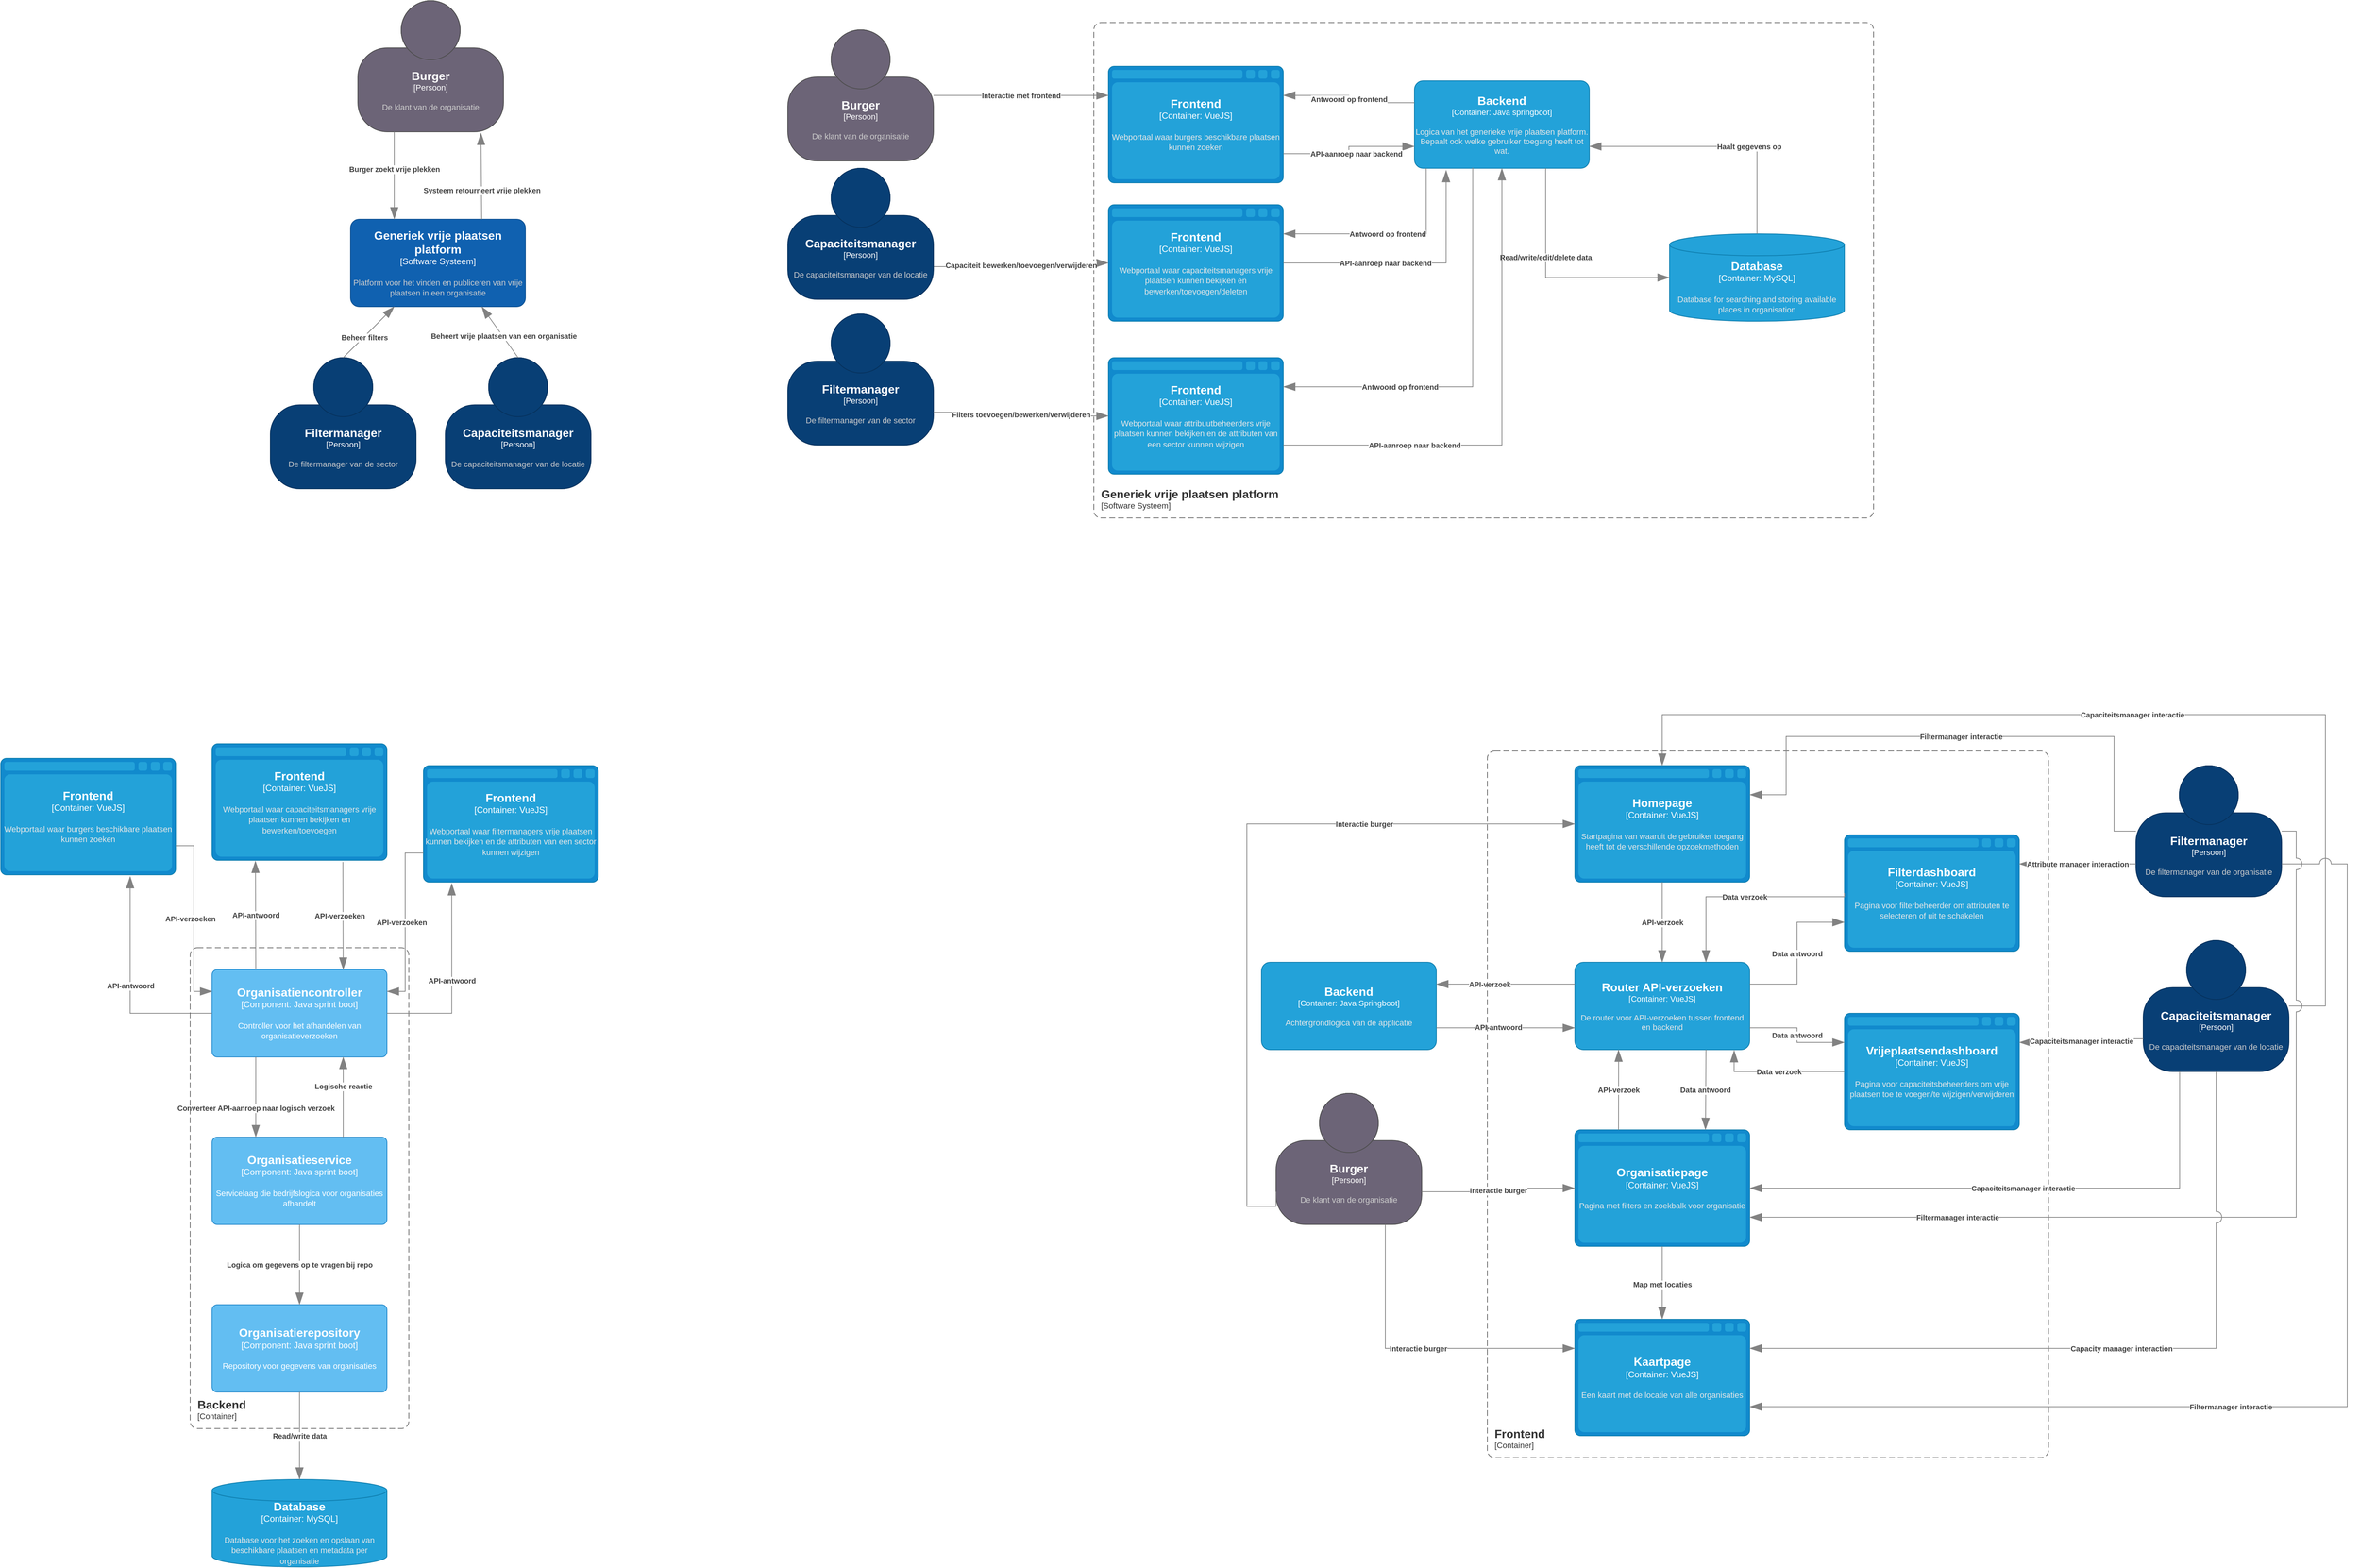 <mxfile version="22.1.2" type="device">
  <diagram name="Page-1" id="T8ZbNqKZmhDeN2u-7C3u">
    <mxGraphModel dx="2916" dy="1156" grid="1" gridSize="10" guides="1" tooltips="1" connect="1" arrows="1" fold="1" page="1" pageScale="1" pageWidth="850" pageHeight="1100" math="0" shadow="0">
      <root>
        <mxCell id="0" />
        <mxCell id="1" parent="0" />
        <object placeholders="1" c4Name="Capaciteitsmanager" c4Type="Persoon" c4Description="De capaciteitsmanager van de locatie" label="&lt;font style=&quot;font-size: 16px&quot;&gt;&lt;b&gt;%c4Name%&lt;/b&gt;&lt;/font&gt;&lt;div&gt;[%c4Type%]&lt;/div&gt;&lt;br&gt;&lt;div&gt;&lt;font style=&quot;font-size: 11px&quot;&gt;&lt;font color=&quot;#cccccc&quot;&gt;%c4Description%&lt;/font&gt;&lt;/div&gt;" id="8ENXHVNMkKMu2KWy6iaD-1">
          <mxCell style="html=1;fontSize=11;dashed=0;whiteSpace=wrap;fillColor=#083F75;strokeColor=#06315C;fontColor=#ffffff;shape=mxgraph.c4.person2;align=center;metaEdit=1;points=[[0.5,0,0],[1,0.5,0],[1,0.75,0],[0.75,1,0],[0.5,1,0],[0.25,1,0],[0,0.75,0],[0,0.5,0]];resizable=0;" parent="1" vertex="1">
            <mxGeometry x="360" y="610" width="200" height="180" as="geometry" />
          </mxCell>
        </object>
        <object placeholders="1" c4Name="Burger" c4Type="Persoon" c4Description="De klant van de organisatie" label="&lt;font style=&quot;font-size: 16px&quot;&gt;&lt;b&gt;%c4Name%&lt;/b&gt;&lt;/font&gt;&lt;div&gt;[%c4Type%]&lt;/div&gt;&lt;br&gt;&lt;div&gt;&lt;font style=&quot;font-size: 11px&quot;&gt;&lt;font color=&quot;#cccccc&quot;&gt;%c4Description%&lt;/font&gt;&lt;/div&gt;" id="8ENXHVNMkKMu2KWy6iaD-3">
          <mxCell style="html=1;fontSize=11;dashed=0;whiteSpace=wrap;fillColor=#6C6477;strokeColor=#4D4D4D;fontColor=#ffffff;shape=mxgraph.c4.person2;align=center;metaEdit=1;points=[[0.5,0,0],[1,0.5,0],[1,0.75,0],[0.75,1,0],[0.5,1,0],[0.25,1,0],[0,0.75,0],[0,0.5,0]];resizable=0;" parent="1" vertex="1">
            <mxGeometry x="240" y="120" width="200" height="180" as="geometry" />
          </mxCell>
        </object>
        <object placeholders="1" c4Name="Generiek vrije plaatsen platform" c4Type="Software Systeem" c4Description="Platform voor het vinden en publiceren van vrije plaatsen in een organisatie&#xa;" label="&lt;font style=&quot;font-size: 16px&quot;&gt;&lt;b&gt;%c4Name%&lt;/b&gt;&lt;/font&gt;&lt;div&gt;[%c4Type%]&lt;/div&gt;&lt;br&gt;&lt;div&gt;&lt;font style=&quot;font-size: 11px&quot;&gt;&lt;font color=&quot;#cccccc&quot;&gt;%c4Description%&lt;/font&gt;&lt;/div&gt;" id="8ENXHVNMkKMu2KWy6iaD-4">
          <mxCell style="rounded=1;whiteSpace=wrap;html=1;labelBackgroundColor=none;fillColor=#1061B0;fontColor=#ffffff;align=center;arcSize=10;strokeColor=#0D5091;metaEdit=1;resizable=0;points=[[0.25,0,0],[0.5,0,0],[0.75,0,0],[1,0.25,0],[1,0.5,0],[1,0.75,0],[0.75,1,0],[0.5,1,0],[0.25,1,0],[0,0.75,0],[0,0.5,0],[0,0.25,0]];" parent="1" vertex="1">
            <mxGeometry x="230" y="420" width="240" height="120" as="geometry" />
          </mxCell>
        </object>
        <object placeholders="1" c4Type="Relatie" c4Description="Burger zoekt vrije plekken" label="&lt;div style=&quot;text-align: left&quot;&gt;&lt;div style=&quot;text-align: center&quot;&gt;&lt;b&gt;%c4Description%&lt;/b&gt;&lt;/div&gt;" id="8ENXHVNMkKMu2KWy6iaD-9">
          <mxCell style="endArrow=blockThin;html=1;fontSize=10;fontColor=#404040;strokeWidth=1;endFill=1;strokeColor=#828282;elbow=vertical;metaEdit=1;endSize=14;startSize=14;jumpStyle=arc;jumpSize=16;rounded=0;exitX=0.25;exitY=1;exitDx=0;exitDy=0;exitPerimeter=0;entryX=0.25;entryY=0;entryDx=0;entryDy=0;entryPerimeter=0;" parent="1" source="8ENXHVNMkKMu2KWy6iaD-3" target="8ENXHVNMkKMu2KWy6iaD-4" edge="1">
            <mxGeometry x="-0.167" width="240" relative="1" as="geometry">
              <mxPoint x="300" y="320" as="sourcePoint" />
              <mxPoint x="540" y="320" as="targetPoint" />
              <mxPoint y="1" as="offset" />
            </mxGeometry>
          </mxCell>
        </object>
        <object placeholders="1" c4Type="Relatie" c4Description="Systeem retourneert vrije plekken" label="&lt;div style=&quot;text-align: left&quot;&gt;&lt;div style=&quot;text-align: center&quot;&gt;&lt;b&gt;%c4Description%&lt;/b&gt;&lt;/div&gt;" id="8ENXHVNMkKMu2KWy6iaD-10">
          <mxCell style="endArrow=blockThin;html=1;fontSize=10;fontColor=#404040;strokeWidth=1;endFill=1;strokeColor=#828282;metaEdit=1;endSize=14;startSize=14;jumpStyle=arc;jumpSize=16;rounded=0;exitX=0.75;exitY=0;exitDx=0;exitDy=0;exitPerimeter=0;entryX=0.845;entryY=1.008;entryDx=0;entryDy=0;entryPerimeter=0;" parent="1" source="8ENXHVNMkKMu2KWy6iaD-4" target="8ENXHVNMkKMu2KWy6iaD-3" edge="1">
            <mxGeometry x="-0.325" width="240" relative="1" as="geometry">
              <mxPoint x="300" y="320" as="sourcePoint" />
              <mxPoint x="540" y="320" as="targetPoint" />
              <mxPoint as="offset" />
            </mxGeometry>
          </mxCell>
        </object>
        <object placeholders="1" c4Type="Relatie" c4Description="Beheert vrije plaatsen van een organisatie" label="&lt;div style=&quot;text-align: left&quot;&gt;&lt;div style=&quot;text-align: center&quot;&gt;&lt;b&gt;%c4Description%&lt;/b&gt;&lt;/div&gt;" id="8ENXHVNMkKMu2KWy6iaD-11">
          <mxCell style="endArrow=blockThin;html=1;fontSize=10;fontColor=#404040;strokeWidth=1;endFill=1;strokeColor=#828282;elbow=vertical;metaEdit=1;endSize=14;startSize=14;jumpStyle=arc;jumpSize=16;rounded=0;exitX=0.5;exitY=0;exitDx=0;exitDy=0;exitPerimeter=0;entryX=0.75;entryY=1;entryDx=0;entryDy=0;entryPerimeter=0;" parent="1" source="8ENXHVNMkKMu2KWy6iaD-1" target="8ENXHVNMkKMu2KWy6iaD-4" edge="1">
            <mxGeometry x="-0.162" y="-1" width="240" relative="1" as="geometry">
              <mxPoint x="300" y="320" as="sourcePoint" />
              <mxPoint x="540" y="320" as="targetPoint" />
              <mxPoint as="offset" />
            </mxGeometry>
          </mxCell>
        </object>
        <object placeholders="1" c4Name="Burger" c4Type="Persoon" c4Description="De klant van de organisatie" label="&lt;font style=&quot;font-size: 16px&quot;&gt;&lt;b&gt;%c4Name%&lt;/b&gt;&lt;/font&gt;&lt;div&gt;[%c4Type%]&lt;/div&gt;&lt;br&gt;&lt;div&gt;&lt;font style=&quot;font-size: 11px&quot;&gt;&lt;font color=&quot;#cccccc&quot;&gt;%c4Description%&lt;/font&gt;&lt;/div&gt;" id="8ENXHVNMkKMu2KWy6iaD-12">
          <mxCell style="html=1;fontSize=11;dashed=0;whiteSpace=wrap;fillColor=#6C6477;strokeColor=#4D4D4D;fontColor=#ffffff;shape=mxgraph.c4.person2;align=center;metaEdit=1;points=[[0.5,0,0],[1,0.5,0],[1,0.75,0],[0.75,1,0],[0.5,1,0],[0.25,1,0],[0,0.75,0],[0,0.5,0]];resizable=0;" parent="1" vertex="1">
            <mxGeometry x="830" y="160" width="200" height="180" as="geometry" />
          </mxCell>
        </object>
        <object placeholders="1" c4Type="Database" c4Container="Container" c4Technology="MySQL" c4Description="Database for searching and storing available places in organisation" label="&lt;font style=&quot;font-size: 16px&quot;&gt;&lt;b&gt;%c4Type%&lt;/b&gt;&lt;/font&gt;&lt;div&gt;[%c4Container%:&amp;nbsp;%c4Technology%]&lt;/div&gt;&lt;br&gt;&lt;div&gt;&lt;font style=&quot;font-size: 11px&quot;&gt;&lt;font color=&quot;#E6E6E6&quot;&gt;%c4Description%&lt;/font&gt;&lt;/div&gt;" id="8ENXHVNMkKMu2KWy6iaD-13">
          <mxCell style="shape=cylinder3;size=15;whiteSpace=wrap;html=1;boundedLbl=1;rounded=0;labelBackgroundColor=none;fillColor=#23A2D9;fontSize=12;fontColor=#ffffff;align=center;strokeColor=#0E7DAD;metaEdit=1;points=[[0.5,0,0],[1,0.25,0],[1,0.5,0],[1,0.75,0],[0.5,1,0],[0,0.75,0],[0,0.5,0],[0,0.25,0]];resizable=0;" parent="1" vertex="1">
            <mxGeometry x="2040" y="440" width="240" height="120" as="geometry" />
          </mxCell>
        </object>
        <object placeholders="1" c4Type="Frontend" c4Container="Container" c4Technology="VueJS" c4Description="Webportaal waar burgers beschikbare plaatsen kunnen zoeken&#xa;" label="&lt;font style=&quot;font-size: 16px&quot;&gt;&lt;b&gt;%c4Type%&lt;/b&gt;&lt;/font&gt;&lt;div&gt;[%c4Container%:&amp;nbsp;%c4Technology%]&lt;/div&gt;&lt;br&gt;&lt;div&gt;&lt;font style=&quot;font-size: 11px&quot;&gt;&lt;font color=&quot;#E6E6E6&quot;&gt;%c4Description%&lt;/font&gt;&lt;/div&gt;" id="8ENXHVNMkKMu2KWy6iaD-14">
          <mxCell style="shape=mxgraph.c4.webBrowserContainer2;whiteSpace=wrap;html=1;boundedLbl=1;rounded=0;labelBackgroundColor=none;strokeColor=#118ACD;fillColor=#23A2D9;strokeColor=#118ACD;strokeColor2=#0E7DAD;fontSize=12;fontColor=#ffffff;align=center;metaEdit=1;points=[[0.5,0,0],[1,0.25,0],[1,0.5,0],[1,0.75,0],[0.5,1,0],[0,0.75,0],[0,0.5,0],[0,0.25,0]];resizable=0;" parent="1" vertex="1">
            <mxGeometry x="1270" y="210" width="240" height="160" as="geometry" />
          </mxCell>
        </object>
        <object placeholders="1" c4Name="Backend" c4Type="Container" c4Technology="Java springboot" c4Description="Logica van het generieke vrije plaatsen platform. Bepaalt ook welke gebruiker toegang heeft tot wat.&#xa;" label="&lt;font style=&quot;font-size: 16px&quot;&gt;&lt;b&gt;%c4Name%&lt;/b&gt;&lt;/font&gt;&lt;div&gt;[%c4Type%: %c4Technology%]&lt;/div&gt;&lt;br&gt;&lt;div&gt;&lt;font style=&quot;font-size: 11px&quot;&gt;&lt;font color=&quot;#E6E6E6&quot;&gt;%c4Description%&lt;/font&gt;&lt;/div&gt;" id="8ENXHVNMkKMu2KWy6iaD-15">
          <mxCell style="rounded=1;whiteSpace=wrap;html=1;fontSize=11;labelBackgroundColor=none;fillColor=#23A2D9;fontColor=#ffffff;align=center;arcSize=10;strokeColor=#0E7DAD;metaEdit=1;resizable=0;points=[[0.25,0,0],[0.5,0,0],[0.75,0,0],[1,0.25,0],[1,0.5,0],[1,0.75,0],[0.75,1,0],[0.5,1,0],[0.25,1,0],[0,0.75,0],[0,0.5,0],[0,0.25,0]];" parent="1" vertex="1">
            <mxGeometry x="1690" y="230" width="240" height="120" as="geometry" />
          </mxCell>
        </object>
        <object placeholders="1" c4Type="Relatie" c4Description="Interactie met frontend" label="&lt;div style=&quot;text-align: left&quot;&gt;&lt;div style=&quot;text-align: center&quot;&gt;&lt;b&gt;%c4Description%&lt;/b&gt;&lt;/div&gt;" id="8ENXHVNMkKMu2KWy6iaD-24">
          <mxCell style="endArrow=blockThin;html=1;fontSize=10;fontColor=#404040;strokeWidth=1;endFill=1;strokeColor=#828282;elbow=vertical;metaEdit=1;endSize=14;startSize=14;jumpStyle=arc;jumpSize=16;rounded=0;edgeStyle=orthogonalEdgeStyle;exitX=1;exitY=0.5;exitDx=0;exitDy=0;exitPerimeter=0;entryX=0;entryY=0.25;entryDx=0;entryDy=0;entryPerimeter=0;" parent="1" source="8ENXHVNMkKMu2KWy6iaD-12" target="8ENXHVNMkKMu2KWy6iaD-14" edge="1">
            <mxGeometry width="240" relative="1" as="geometry">
              <mxPoint x="1350" y="480" as="sourcePoint" />
              <mxPoint x="1320" y="210" as="targetPoint" />
            </mxGeometry>
          </mxCell>
        </object>
        <object placeholders="1" c4Type="Relatie" c4Description="Antwoord op frontend" label="&lt;div style=&quot;text-align: left&quot;&gt;&lt;div style=&quot;text-align: center&quot;&gt;&lt;b&gt;%c4Description%&lt;/b&gt;&lt;/div&gt;" id="8ENXHVNMkKMu2KWy6iaD-25">
          <mxCell style="endArrow=blockThin;html=1;fontSize=10;fontColor=#404040;strokeWidth=1;endFill=1;strokeColor=#828282;elbow=vertical;metaEdit=1;endSize=14;startSize=14;jumpStyle=arc;jumpSize=16;rounded=0;edgeStyle=orthogonalEdgeStyle;exitX=0;exitY=0.25;exitDx=0;exitDy=0;exitPerimeter=0;entryX=1;entryY=0.25;entryDx=0;entryDy=0;entryPerimeter=0;" parent="1" source="8ENXHVNMkKMu2KWy6iaD-15" target="8ENXHVNMkKMu2KWy6iaD-14" edge="1">
            <mxGeometry width="240" relative="1" as="geometry">
              <mxPoint x="1350" y="480" as="sourcePoint" />
              <mxPoint x="1590" y="480" as="targetPoint" />
            </mxGeometry>
          </mxCell>
        </object>
        <object placeholders="1" c4Type="Relatie" c4Description="API-aanroep naar backend" label="&lt;div style=&quot;text-align: left&quot;&gt;&lt;div style=&quot;text-align: center&quot;&gt;&lt;b&gt;%c4Description%&lt;/b&gt;&lt;/div&gt;" id="8ENXHVNMkKMu2KWy6iaD-26">
          <mxCell style="endArrow=blockThin;html=1;fontSize=10;fontColor=#404040;strokeWidth=1;endFill=1;strokeColor=#828282;elbow=vertical;metaEdit=1;endSize=14;startSize=14;jumpStyle=arc;jumpSize=16;rounded=0;edgeStyle=orthogonalEdgeStyle;exitX=1;exitY=0.75;exitDx=0;exitDy=0;exitPerimeter=0;entryX=0;entryY=0.75;entryDx=0;entryDy=0;entryPerimeter=0;" parent="1" source="8ENXHVNMkKMu2KWy6iaD-14" target="8ENXHVNMkKMu2KWy6iaD-15" edge="1">
            <mxGeometry x="0.158" y="-10" width="240" relative="1" as="geometry">
              <mxPoint x="1350" y="480" as="sourcePoint" />
              <mxPoint x="1590" y="480" as="targetPoint" />
              <mxPoint as="offset" />
            </mxGeometry>
          </mxCell>
        </object>
        <object placeholders="1" c4Type="Relatie" c4Description="Read/write/edit/delete data" label="&lt;div style=&quot;text-align: left&quot;&gt;&lt;div style=&quot;text-align: center&quot;&gt;&lt;b&gt;%c4Description%&lt;/b&gt;&lt;/div&gt;" id="8ENXHVNMkKMu2KWy6iaD-27">
          <mxCell style="endArrow=blockThin;html=1;fontSize=10;fontColor=#404040;strokeWidth=1;endFill=1;strokeColor=#828282;elbow=vertical;metaEdit=1;endSize=14;startSize=14;jumpStyle=arc;jumpSize=16;rounded=0;edgeStyle=orthogonalEdgeStyle;exitX=0.75;exitY=1;exitDx=0;exitDy=0;exitPerimeter=0;entryX=0;entryY=0.5;entryDx=0;entryDy=0;entryPerimeter=0;" parent="1" source="8ENXHVNMkKMu2KWy6iaD-15" target="8ENXHVNMkKMu2KWy6iaD-13" edge="1">
            <mxGeometry x="-0.238" width="240" relative="1" as="geometry">
              <mxPoint x="1460" y="470" as="sourcePoint" />
              <mxPoint x="1700" y="470" as="targetPoint" />
              <mxPoint as="offset" />
            </mxGeometry>
          </mxCell>
        </object>
        <object placeholders="1" c4Type="Relatie" c4Description="Haalt gegevens op" label="&lt;div style=&quot;text-align: left&quot;&gt;&lt;div style=&quot;text-align: center&quot;&gt;&lt;b&gt;%c4Description%&lt;/b&gt;&lt;/div&gt;" id="8ENXHVNMkKMu2KWy6iaD-28">
          <mxCell style="endArrow=blockThin;html=1;fontSize=10;fontColor=#404040;strokeWidth=1;endFill=1;strokeColor=#828282;elbow=vertical;metaEdit=1;endSize=14;startSize=14;jumpStyle=arc;jumpSize=16;rounded=0;edgeStyle=orthogonalEdgeStyle;exitX=0.5;exitY=0;exitDx=0;exitDy=0;exitPerimeter=0;entryX=1;entryY=0.75;entryDx=0;entryDy=0;entryPerimeter=0;" parent="1" source="8ENXHVNMkKMu2KWy6iaD-13" target="8ENXHVNMkKMu2KWy6iaD-15" edge="1">
            <mxGeometry x="-0.25" width="240" relative="1" as="geometry">
              <mxPoint x="1460" y="470" as="sourcePoint" />
              <mxPoint x="1700" y="470" as="targetPoint" />
              <mxPoint as="offset" />
            </mxGeometry>
          </mxCell>
        </object>
        <object placeholders="1" c4Name="Generiek vrije plaatsen platform" c4Type="SystemScopeBoundary" c4Application="Software Systeem" label="&lt;font style=&quot;font-size: 16px&quot;&gt;&lt;b&gt;&lt;div style=&quot;text-align: left&quot;&gt;%c4Name%&lt;/div&gt;&lt;/b&gt;&lt;/font&gt;&lt;div style=&quot;text-align: left&quot;&gt;[%c4Application%]&lt;/div&gt;" id="8ENXHVNMkKMu2KWy6iaD-31">
          <mxCell style="rounded=1;fontSize=11;whiteSpace=wrap;html=1;dashed=1;arcSize=20;fillColor=none;strokeColor=#666666;fontColor=#333333;labelBackgroundColor=none;align=left;verticalAlign=bottom;labelBorderColor=none;spacingTop=0;spacing=10;dashPattern=8 4;metaEdit=1;rotatable=0;perimeter=rectanglePerimeter;noLabel=0;labelPadding=0;allowArrows=0;connectable=0;expand=0;recursiveResize=0;editable=1;pointerEvents=0;absoluteArcSize=1;points=[[0.25,0,0],[0.5,0,0],[0.75,0,0],[1,0.25,0],[1,0.5,0],[1,0.75,0],[0.75,1,0],[0.5,1,0],[0.25,1,0],[0,0.75,0],[0,0.5,0],[0,0.25,0]];" parent="1" vertex="1">
            <mxGeometry x="1250" y="150" width="1070" height="680" as="geometry" />
          </mxCell>
        </object>
        <object placeholders="1" c4Type="Frontend" c4Container="Container" c4Technology="VueJS" c4Description="Webportaal waar filtermanagers vrije plaatsen kunnen bekijken en de attributen van een sector kunnen wijzigen&#xa;" label="&lt;font style=&quot;font-size: 16px&quot;&gt;&lt;b&gt;%c4Type%&lt;/b&gt;&lt;/font&gt;&lt;div&gt;[%c4Container%:&amp;nbsp;%c4Technology%]&lt;/div&gt;&lt;br&gt;&lt;div&gt;&lt;font style=&quot;font-size: 11px&quot;&gt;&lt;font color=&quot;#E6E6E6&quot;&gt;%c4Description%&lt;/font&gt;&lt;/div&gt;" id="8ENXHVNMkKMu2KWy6iaD-33">
          <mxCell style="shape=mxgraph.c4.webBrowserContainer2;whiteSpace=wrap;html=1;boundedLbl=1;rounded=0;labelBackgroundColor=none;strokeColor=#118ACD;fillColor=#23A2D9;strokeColor=#118ACD;strokeColor2=#0E7DAD;fontSize=12;fontColor=#ffffff;align=center;metaEdit=1;points=[[0.5,0,0],[1,0.25,0],[1,0.5,0],[1,0.75,0],[0.5,1,0],[0,0.75,0],[0,0.5,0],[0,0.25,0]];resizable=0;" parent="1" vertex="1">
            <mxGeometry x="330" y="1170" width="240" height="160" as="geometry" />
          </mxCell>
        </object>
        <object placeholders="1" c4Name="Burger" c4Type="Persoon" c4Description="De klant van de organisatie" label="&lt;font style=&quot;font-size: 16px&quot;&gt;&lt;b&gt;%c4Name%&lt;/b&gt;&lt;/font&gt;&lt;div&gt;[%c4Type%]&lt;/div&gt;&lt;br&gt;&lt;div&gt;&lt;font style=&quot;font-size: 11px&quot;&gt;&lt;font color=&quot;#cccccc&quot;&gt;%c4Description%&lt;/font&gt;&lt;/div&gt;" id="y8tChJ2E1u7XRyuqkvdy-10">
          <mxCell style="html=1;fontSize=11;dashed=0;whiteSpace=wrap;fillColor=#6C6477;strokeColor=#4D4D4D;fontColor=#ffffff;shape=mxgraph.c4.person2;align=center;metaEdit=1;points=[[0.5,0,0],[1,0.5,0],[1,0.75,0],[0.75,1,0],[0.5,1,0],[0.25,1,0],[0,0.75,0],[0,0.5,0]];resizable=0;" parent="1" vertex="1">
            <mxGeometry x="1500" y="1620" width="200" height="180" as="geometry" />
          </mxCell>
        </object>
        <object placeholders="1" c4Type="Homepage" c4Container="Container" c4Technology="VueJS" c4Description="Startpagina van waaruit de gebruiker toegang heeft tot de verschillende opzoekmethoden&#xa;" label="&lt;font style=&quot;font-size: 16px&quot;&gt;&lt;b&gt;%c4Type%&lt;/b&gt;&lt;/font&gt;&lt;div&gt;[%c4Container%:&amp;nbsp;%c4Technology%]&lt;/div&gt;&lt;br&gt;&lt;div&gt;&lt;font style=&quot;font-size: 11px&quot;&gt;&lt;font color=&quot;#E6E6E6&quot;&gt;%c4Description%&lt;/font&gt;&lt;/div&gt;" id="y8tChJ2E1u7XRyuqkvdy-12">
          <mxCell style="shape=mxgraph.c4.webBrowserContainer2;whiteSpace=wrap;html=1;boundedLbl=1;rounded=0;labelBackgroundColor=none;strokeColor=#118ACD;fillColor=#23A2D9;strokeColor=#118ACD;strokeColor2=#0E7DAD;fontSize=12;fontColor=#ffffff;align=center;metaEdit=1;points=[[0.5,0,0],[1,0.25,0],[1,0.5,0],[1,0.75,0],[0.5,1,0],[0,0.75,0],[0,0.5,0],[0,0.25,0]];resizable=0;" parent="1" vertex="1">
            <mxGeometry x="1910" y="1170" width="240" height="160" as="geometry" />
          </mxCell>
        </object>
        <object placeholders="1" c4Type="Organisatiepage" c4Container="Container" c4Technology="VueJS" c4Description="Pagina met filters en zoekbalk voor organisatie&#xa;" label="&lt;font style=&quot;font-size: 16px&quot;&gt;&lt;b&gt;%c4Type%&lt;/b&gt;&lt;/font&gt;&lt;div&gt;[%c4Container%:&amp;nbsp;%c4Technology%]&lt;/div&gt;&lt;br&gt;&lt;div&gt;&lt;font style=&quot;font-size: 11px&quot;&gt;&lt;font color=&quot;#E6E6E6&quot;&gt;%c4Description%&lt;/font&gt;&lt;/div&gt;" id="y8tChJ2E1u7XRyuqkvdy-13">
          <mxCell style="shape=mxgraph.c4.webBrowserContainer2;whiteSpace=wrap;html=1;boundedLbl=1;rounded=0;labelBackgroundColor=none;strokeColor=#118ACD;fillColor=#23A2D9;strokeColor=#118ACD;strokeColor2=#0E7DAD;fontSize=12;fontColor=#ffffff;align=center;metaEdit=1;points=[[0.5,0,0],[1,0.25,0],[1,0.5,0],[1,0.75,0],[0.5,1,0],[0,0.75,0],[0,0.5,0],[0,0.25,0]];resizable=0;" parent="1" vertex="1">
            <mxGeometry x="1910" y="1670" width="240" height="160" as="geometry" />
          </mxCell>
        </object>
        <object placeholders="1" c4Name="Router API-verzoeken" c4Type="Container" c4Technology="VueJS" c4Description="De router voor API-verzoeken tussen frontend en backend&#xa;" label="&lt;font style=&quot;font-size: 16px&quot;&gt;&lt;b&gt;%c4Name%&lt;/b&gt;&lt;/font&gt;&lt;div&gt;[%c4Type%: %c4Technology%]&lt;/div&gt;&lt;br&gt;&lt;div&gt;&lt;font style=&quot;font-size: 11px&quot;&gt;&lt;font color=&quot;#E6E6E6&quot;&gt;%c4Description%&lt;/font&gt;&lt;/div&gt;" id="y8tChJ2E1u7XRyuqkvdy-14">
          <mxCell style="rounded=1;whiteSpace=wrap;html=1;fontSize=11;labelBackgroundColor=none;fillColor=#23A2D9;fontColor=#ffffff;align=center;arcSize=10;strokeColor=#0E7DAD;metaEdit=1;resizable=0;points=[[0.25,0,0],[0.5,0,0],[0.75,0,0],[1,0.25,0],[1,0.5,0],[1,0.75,0],[0.75,1,0],[0.5,1,0],[0.25,1,0],[0,0.75,0],[0,0.5,0],[0,0.25,0]];" parent="1" vertex="1">
            <mxGeometry x="1910" y="1440" width="240" height="120" as="geometry" />
          </mxCell>
        </object>
        <object placeholders="1" c4Type="Kaartpage" c4Container="Container" c4Technology="VueJS" c4Description="Een kaart met de locatie van alle organisaties&#xa;" label="&lt;font style=&quot;font-size: 16px&quot;&gt;&lt;b&gt;%c4Type%&lt;/b&gt;&lt;/font&gt;&lt;div&gt;[%c4Container%:&amp;nbsp;%c4Technology%]&lt;/div&gt;&lt;br&gt;&lt;div&gt;&lt;font style=&quot;font-size: 11px&quot;&gt;&lt;font color=&quot;#E6E6E6&quot;&gt;%c4Description%&lt;/font&gt;&lt;/div&gt;" id="y8tChJ2E1u7XRyuqkvdy-15">
          <mxCell style="shape=mxgraph.c4.webBrowserContainer2;whiteSpace=wrap;html=1;boundedLbl=1;rounded=0;labelBackgroundColor=none;strokeColor=#118ACD;fillColor=#23A2D9;strokeColor=#118ACD;strokeColor2=#0E7DAD;fontSize=12;fontColor=#ffffff;align=center;metaEdit=1;points=[[0.5,0,0],[1,0.25,0],[1,0.5,0],[1,0.75,0],[0.5,1,0],[0,0.75,0],[0,0.5,0],[0,0.25,0]];resizable=0;" parent="1" vertex="1">
            <mxGeometry x="1910" y="1930" width="240" height="160" as="geometry" />
          </mxCell>
        </object>
        <object placeholders="1" c4Name="Backend" c4Type="Container" c4Technology="Java Springboot" c4Description="Achtergrondlogica van de applicatie" label="&lt;font style=&quot;font-size: 16px&quot;&gt;&lt;b&gt;%c4Name%&lt;/b&gt;&lt;/font&gt;&lt;div&gt;[%c4Type%: %c4Technology%]&lt;/div&gt;&lt;br&gt;&lt;div&gt;&lt;font style=&quot;font-size: 11px&quot;&gt;&lt;font color=&quot;#E6E6E6&quot;&gt;%c4Description%&lt;/font&gt;&lt;/div&gt;" id="y8tChJ2E1u7XRyuqkvdy-16">
          <mxCell style="rounded=1;whiteSpace=wrap;html=1;fontSize=11;labelBackgroundColor=none;fillColor=#23A2D9;fontColor=#ffffff;align=center;arcSize=10;strokeColor=#0E7DAD;metaEdit=1;resizable=0;points=[[0.25,0,0],[0.5,0,0],[0.75,0,0],[1,0.25,0],[1,0.5,0],[1,0.75,0],[0.75,1,0],[0.5,1,0],[0.25,1,0],[0,0.75,0],[0,0.5,0],[0,0.25,0]];" parent="1" vertex="1">
            <mxGeometry x="1480" y="1440" width="240" height="120" as="geometry" />
          </mxCell>
        </object>
        <object placeholders="1" c4Type="Relatie" c4Description="API-verzoek" label="&lt;div style=&quot;text-align: left&quot;&gt;&lt;div style=&quot;text-align: center&quot;&gt;&lt;b&gt;%c4Description%&lt;/b&gt;&lt;/div&gt;" id="y8tChJ2E1u7XRyuqkvdy-25">
          <mxCell style="endArrow=blockThin;html=1;fontSize=10;fontColor=#404040;strokeWidth=1;endFill=1;strokeColor=#828282;elbow=vertical;metaEdit=1;endSize=14;startSize=14;jumpStyle=arc;jumpSize=16;rounded=0;edgeStyle=orthogonalEdgeStyle;exitX=0.5;exitY=1;exitDx=0;exitDy=0;exitPerimeter=0;entryX=0.5;entryY=0;entryDx=0;entryDy=0;entryPerimeter=0;" parent="1" source="y8tChJ2E1u7XRyuqkvdy-12" target="y8tChJ2E1u7XRyuqkvdy-14" edge="1">
            <mxGeometry width="240" relative="1" as="geometry">
              <mxPoint x="1880" y="1680" as="sourcePoint" />
              <mxPoint x="2120" y="1680" as="targetPoint" />
            </mxGeometry>
          </mxCell>
        </object>
        <object placeholders="1" c4Type="Relatie" c4Description="Data antwoord" label="&lt;div style=&quot;text-align: left&quot;&gt;&lt;div style=&quot;text-align: center&quot;&gt;&lt;b&gt;%c4Description%&lt;/b&gt;&lt;/div&gt;" id="y8tChJ2E1u7XRyuqkvdy-29">
          <mxCell style="endArrow=blockThin;html=1;fontSize=10;fontColor=#404040;strokeWidth=1;endFill=1;strokeColor=#828282;elbow=vertical;metaEdit=1;endSize=14;startSize=14;jumpStyle=arc;jumpSize=16;rounded=0;edgeStyle=orthogonalEdgeStyle;exitX=0.75;exitY=1;exitDx=0;exitDy=0;exitPerimeter=0;entryX=0.747;entryY=0;entryDx=0;entryDy=0;entryPerimeter=0;" parent="1" source="y8tChJ2E1u7XRyuqkvdy-14" target="y8tChJ2E1u7XRyuqkvdy-13" edge="1">
            <mxGeometry width="240" relative="1" as="geometry">
              <mxPoint x="1900" y="1810" as="sourcePoint" />
              <mxPoint x="2090" y="1660" as="targetPoint" />
            </mxGeometry>
          </mxCell>
        </object>
        <object placeholders="1" c4Type="Relatie" c4Description="API-verzoek" label="&lt;div style=&quot;text-align: left&quot;&gt;&lt;div style=&quot;text-align: center&quot;&gt;&lt;b&gt;%c4Description%&lt;/b&gt;&lt;/div&gt;" id="y8tChJ2E1u7XRyuqkvdy-30">
          <mxCell style="endArrow=blockThin;html=1;fontSize=10;fontColor=#404040;strokeWidth=1;endFill=1;strokeColor=#828282;elbow=vertical;metaEdit=1;endSize=14;startSize=14;jumpStyle=arc;jumpSize=16;rounded=0;edgeStyle=orthogonalEdgeStyle;entryX=0.25;entryY=1;entryDx=0;entryDy=0;entryPerimeter=0;" parent="1" target="y8tChJ2E1u7XRyuqkvdy-14" edge="1">
            <mxGeometry width="240" relative="1" as="geometry">
              <mxPoint x="1970" y="1670" as="sourcePoint" />
              <mxPoint x="2140" y="1810" as="targetPoint" />
            </mxGeometry>
          </mxCell>
        </object>
        <object placeholders="1" c4Type="Relatie" c4Description="Map met locaties" label="&lt;div style=&quot;text-align: left&quot;&gt;&lt;div style=&quot;text-align: center&quot;&gt;&lt;b&gt;%c4Description%&lt;/b&gt;&lt;/div&gt;" id="y8tChJ2E1u7XRyuqkvdy-32">
          <mxCell style="endArrow=blockThin;html=1;fontSize=10;fontColor=#404040;strokeWidth=1;endFill=1;strokeColor=#828282;elbow=vertical;metaEdit=1;endSize=14;startSize=14;jumpStyle=arc;jumpSize=16;rounded=0;edgeStyle=orthogonalEdgeStyle;exitX=0.5;exitY=1;exitDx=0;exitDy=0;exitPerimeter=0;entryX=0.5;entryY=0;entryDx=0;entryDy=0;entryPerimeter=0;" parent="1" source="y8tChJ2E1u7XRyuqkvdy-13" target="y8tChJ2E1u7XRyuqkvdy-15" edge="1">
            <mxGeometry x="0.034" width="240" relative="1" as="geometry">
              <mxPoint x="1900" y="1810" as="sourcePoint" />
              <mxPoint x="2140" y="1810" as="targetPoint" />
              <mxPoint as="offset" />
            </mxGeometry>
          </mxCell>
        </object>
        <object placeholders="1" c4Type="Relatie" c4Description="API-verzoek" label="&lt;div style=&quot;text-align: left&quot;&gt;&lt;div style=&quot;text-align: center&quot;&gt;&lt;b&gt;%c4Description%&lt;/b&gt;&lt;/div&gt;" id="y8tChJ2E1u7XRyuqkvdy-35">
          <mxCell style="endArrow=blockThin;html=1;fontSize=10;fontColor=#404040;strokeWidth=1;endFill=1;strokeColor=#828282;elbow=vertical;metaEdit=1;endSize=14;startSize=14;jumpStyle=arc;jumpSize=16;rounded=0;edgeStyle=orthogonalEdgeStyle;exitX=0;exitY=0.25;exitDx=0;exitDy=0;exitPerimeter=0;entryX=1;entryY=0.25;entryDx=0;entryDy=0;entryPerimeter=0;" parent="1" source="y8tChJ2E1u7XRyuqkvdy-14" target="y8tChJ2E1u7XRyuqkvdy-16" edge="1">
            <mxGeometry x="0.234" width="240" relative="1" as="geometry">
              <mxPoint x="1940" y="1730" as="sourcePoint" />
              <mxPoint x="2180" y="1730" as="targetPoint" />
              <mxPoint as="offset" />
            </mxGeometry>
          </mxCell>
        </object>
        <object placeholders="1" c4Type="Relatie" c4Description="API-antwoord" label="&lt;div style=&quot;text-align: left&quot;&gt;&lt;div style=&quot;text-align: center&quot;&gt;&lt;b&gt;%c4Description%&lt;/b&gt;&lt;/div&gt;" id="y8tChJ2E1u7XRyuqkvdy-36">
          <mxCell style="endArrow=blockThin;html=1;fontSize=10;fontColor=#404040;strokeWidth=1;endFill=1;strokeColor=#828282;elbow=vertical;metaEdit=1;endSize=14;startSize=14;jumpStyle=arc;jumpSize=16;rounded=0;edgeStyle=orthogonalEdgeStyle;exitX=1;exitY=0.75;exitDx=0;exitDy=0;exitPerimeter=0;entryX=0;entryY=0.75;entryDx=0;entryDy=0;entryPerimeter=0;" parent="1" source="y8tChJ2E1u7XRyuqkvdy-16" target="y8tChJ2E1u7XRyuqkvdy-14" edge="1">
            <mxGeometry x="-0.103" width="240" relative="1" as="geometry">
              <mxPoint x="1940" y="1730" as="sourcePoint" />
              <mxPoint x="2180" y="1730" as="targetPoint" />
              <mxPoint y="-1" as="offset" />
            </mxGeometry>
          </mxCell>
        </object>
        <object placeholders="1" c4Name="Frontend" c4Type="ContainerScopeBoundary" c4Application="Container" label="&lt;font style=&quot;font-size: 16px&quot;&gt;&lt;b&gt;&lt;div style=&quot;text-align: left&quot;&gt;%c4Name%&lt;/div&gt;&lt;/b&gt;&lt;/font&gt;&lt;div style=&quot;text-align: left&quot;&gt;[%c4Application%]&lt;/div&gt;" id="y8tChJ2E1u7XRyuqkvdy-37">
          <mxCell style="rounded=1;fontSize=11;whiteSpace=wrap;html=1;dashed=1;arcSize=20;fillColor=none;strokeColor=#666666;fontColor=#333333;labelBackgroundColor=none;align=left;verticalAlign=bottom;labelBorderColor=none;spacingTop=0;spacing=10;dashPattern=8 4;metaEdit=1;rotatable=0;perimeter=rectanglePerimeter;noLabel=0;labelPadding=0;allowArrows=0;connectable=0;expand=0;recursiveResize=0;editable=1;pointerEvents=0;absoluteArcSize=1;points=[[0.25,0,0],[0.5,0,0],[0.75,0,0],[1,0.25,0],[1,0.5,0],[1,0.75,0],[0.75,1,0],[0.5,1,0],[0.25,1,0],[0,0.75,0],[0,0.5,0],[0,0.25,0]];" parent="1" vertex="1">
            <mxGeometry x="1790" y="1150" width="770" height="970" as="geometry" />
          </mxCell>
        </object>
        <object placeholders="1" c4Type="Relatie" c4Description="Capaciteit bewerken/toevoegen/verwijderen&#xa;" label="&lt;div style=&quot;text-align: left&quot;&gt;&lt;div style=&quot;text-align: center&quot;&gt;&lt;b&gt;%c4Description%&lt;/b&gt;&lt;/div&gt;" id="OsqdFsaAnFzv82bcTtg9-2">
          <mxCell style="endArrow=blockThin;html=1;fontSize=10;fontColor=#404040;strokeWidth=1;endFill=1;strokeColor=#828282;elbow=vertical;metaEdit=1;endSize=14;startSize=14;jumpStyle=arc;jumpSize=16;rounded=0;edgeStyle=orthogonalEdgeStyle;exitX=1;exitY=0.75;exitDx=0;exitDy=0;exitPerimeter=0;entryX=0;entryY=0.5;entryDx=0;entryDy=0;entryPerimeter=0;" parent="1" source="v6oJkOhP_yc4h19zHaMe-3" target="v6oJkOhP_yc4h19zHaMe-4" edge="1">
            <mxGeometry width="240" relative="1" as="geometry">
              <mxPoint x="1130" y="515" as="sourcePoint" />
              <mxPoint x="1240" y="500" as="targetPoint" />
            </mxGeometry>
          </mxCell>
        </object>
        <object placeholders="1" c4Name="Filtermanager" c4Type="Persoon" c4Description="De filtermanager van de sector" label="&lt;font style=&quot;font-size: 16px&quot;&gt;&lt;b&gt;%c4Name%&lt;/b&gt;&lt;/font&gt;&lt;div&gt;[%c4Type%]&lt;/div&gt;&lt;br&gt;&lt;div&gt;&lt;font style=&quot;font-size: 11px&quot;&gt;&lt;font color=&quot;#cccccc&quot;&gt;%c4Description%&lt;/font&gt;&lt;/div&gt;" id="OsqdFsaAnFzv82bcTtg9-3">
          <mxCell style="html=1;fontSize=11;dashed=0;whiteSpace=wrap;fillColor=#083F75;strokeColor=#06315C;fontColor=#ffffff;shape=mxgraph.c4.person2;align=center;metaEdit=1;points=[[0.5,0,0],[1,0.5,0],[1,0.75,0],[0.75,1,0],[0.5,1,0],[0.25,1,0],[0,0.75,0],[0,0.5,0]];resizable=0;" parent="1" vertex="1">
            <mxGeometry x="830" y="550" width="200" height="180" as="geometry" />
          </mxCell>
        </object>
        <object placeholders="1" c4Type="Relatie" c4Description="Filters toevoegen/bewerken/verwijderen&#xa;" label="&lt;div style=&quot;text-align: left&quot;&gt;&lt;div style=&quot;text-align: center&quot;&gt;&lt;b&gt;%c4Description%&lt;/b&gt;&lt;/div&gt;" id="OsqdFsaAnFzv82bcTtg9-5">
          <mxCell style="endArrow=blockThin;html=1;fontSize=10;fontColor=#404040;strokeWidth=1;endFill=1;strokeColor=#828282;elbow=vertical;metaEdit=1;endSize=14;startSize=14;jumpStyle=arc;jumpSize=16;rounded=0;edgeStyle=orthogonalEdgeStyle;exitX=1;exitY=0.75;exitDx=0;exitDy=0;exitPerimeter=0;entryX=0;entryY=0.5;entryDx=0;entryDy=0;entryPerimeter=0;" parent="1" source="OsqdFsaAnFzv82bcTtg9-3" target="v6oJkOhP_yc4h19zHaMe-6" edge="1">
            <mxGeometry width="240" relative="1" as="geometry">
              <mxPoint x="1180" y="550" as="sourcePoint" />
              <mxPoint x="1280" y="725" as="targetPoint" />
            </mxGeometry>
          </mxCell>
        </object>
        <object placeholders="1" c4Name="Filtermanager" c4Type="Persoon" c4Description="De filtermanager van de sector" label="&lt;font style=&quot;font-size: 16px&quot;&gt;&lt;b&gt;%c4Name%&lt;/b&gt;&lt;/font&gt;&lt;div&gt;[%c4Type%]&lt;/div&gt;&lt;br&gt;&lt;div&gt;&lt;font style=&quot;font-size: 11px&quot;&gt;&lt;font color=&quot;#cccccc&quot;&gt;%c4Description%&lt;/font&gt;&lt;/div&gt;" id="v6oJkOhP_yc4h19zHaMe-1">
          <mxCell style="html=1;fontSize=11;dashed=0;whiteSpace=wrap;fillColor=#083F75;strokeColor=#06315C;fontColor=#ffffff;shape=mxgraph.c4.person2;align=center;metaEdit=1;points=[[0.5,0,0],[1,0.5,0],[1,0.75,0],[0.75,1,0],[0.5,1,0],[0.25,1,0],[0,0.75,0],[0,0.5,0]];resizable=0;" parent="1" vertex="1">
            <mxGeometry x="120" y="610" width="200" height="180" as="geometry" />
          </mxCell>
        </object>
        <object placeholders="1" c4Type="Relatie" c4Description="Beheer filters" label="&lt;div style=&quot;text-align: left&quot;&gt;&lt;div style=&quot;text-align: center&quot;&gt;&lt;b&gt;%c4Description%&lt;/b&gt;&lt;/div&gt;" id="v6oJkOhP_yc4h19zHaMe-2">
          <mxCell style="endArrow=blockThin;html=1;fontSize=10;fontColor=#404040;strokeWidth=1;endFill=1;strokeColor=#828282;elbow=vertical;metaEdit=1;endSize=14;startSize=14;jumpStyle=arc;jumpSize=16;rounded=0;exitX=0.5;exitY=0;exitDx=0;exitDy=0;exitPerimeter=0;entryX=0.25;entryY=1;entryDx=0;entryDy=0;entryPerimeter=0;" parent="1" source="v6oJkOhP_yc4h19zHaMe-1" target="8ENXHVNMkKMu2KWy6iaD-4" edge="1">
            <mxGeometry x="-0.167" width="240" relative="1" as="geometry">
              <mxPoint x="300" y="310" as="sourcePoint" />
              <mxPoint x="300" y="430" as="targetPoint" />
              <mxPoint y="1" as="offset" />
            </mxGeometry>
          </mxCell>
        </object>
        <object placeholders="1" c4Name="Capaciteitsmanager" c4Type="Persoon" c4Description="De capaciteitsmanager van de locatie" label="&lt;font style=&quot;font-size: 16px&quot;&gt;&lt;b&gt;%c4Name%&lt;/b&gt;&lt;/font&gt;&lt;div&gt;[%c4Type%]&lt;/div&gt;&lt;br&gt;&lt;div&gt;&lt;font style=&quot;font-size: 11px&quot;&gt;&lt;font color=&quot;#cccccc&quot;&gt;%c4Description%&lt;/font&gt;&lt;/div&gt;" id="v6oJkOhP_yc4h19zHaMe-3">
          <mxCell style="html=1;fontSize=11;dashed=0;whiteSpace=wrap;fillColor=#083F75;strokeColor=#06315C;fontColor=#ffffff;shape=mxgraph.c4.person2;align=center;metaEdit=1;points=[[0.5,0,0],[1,0.5,0],[1,0.75,0],[0.75,1,0],[0.5,1,0],[0.25,1,0],[0,0.75,0],[0,0.5,0]];resizable=0;" parent="1" vertex="1">
            <mxGeometry x="830" y="350" width="200" height="180" as="geometry" />
          </mxCell>
        </object>
        <object placeholders="1" c4Type="Frontend" c4Container="Container" c4Technology="VueJS" c4Description="Webportaal waar capaciteitsmanagers vrije plaatsen kunnen bekijken en bewerken/toevoegen/deleten&#xa;" label="&lt;font style=&quot;font-size: 16px&quot;&gt;&lt;b&gt;%c4Type%&lt;/b&gt;&lt;/font&gt;&lt;div&gt;[%c4Container%:&amp;nbsp;%c4Technology%]&lt;/div&gt;&lt;br&gt;&lt;div&gt;&lt;font style=&quot;font-size: 11px&quot;&gt;&lt;font color=&quot;#E6E6E6&quot;&gt;%c4Description%&lt;/font&gt;&lt;/div&gt;" id="v6oJkOhP_yc4h19zHaMe-4">
          <mxCell style="shape=mxgraph.c4.webBrowserContainer2;whiteSpace=wrap;html=1;boundedLbl=1;rounded=0;labelBackgroundColor=none;strokeColor=#118ACD;fillColor=#23A2D9;strokeColor=#118ACD;strokeColor2=#0E7DAD;fontSize=12;fontColor=#ffffff;align=center;metaEdit=1;points=[[0.5,0,0],[1,0.25,0],[1,0.5,0],[1,0.75,0],[0.5,1,0],[0,0.75,0],[0,0.5,0],[0,0.25,0]];resizable=0;" parent="1" vertex="1">
            <mxGeometry x="1270" y="400" width="240" height="160" as="geometry" />
          </mxCell>
        </object>
        <object placeholders="1" c4Type="Frontend" c4Container="Container" c4Technology="VueJS" c4Description="Webportaal waar attribuutbeheerders vrije plaatsen kunnen bekijken en de attributen van een sector kunnen wijzigen&#xa;" label="&lt;font style=&quot;font-size: 16px&quot;&gt;&lt;b&gt;%c4Type%&lt;/b&gt;&lt;/font&gt;&lt;div&gt;[%c4Container%:&amp;nbsp;%c4Technology%]&lt;/div&gt;&lt;br&gt;&lt;div&gt;&lt;font style=&quot;font-size: 11px&quot;&gt;&lt;font color=&quot;#E6E6E6&quot;&gt;%c4Description%&lt;/font&gt;&lt;/div&gt;" id="v6oJkOhP_yc4h19zHaMe-6">
          <mxCell style="shape=mxgraph.c4.webBrowserContainer2;whiteSpace=wrap;html=1;boundedLbl=1;rounded=0;labelBackgroundColor=none;strokeColor=#118ACD;fillColor=#23A2D9;strokeColor=#118ACD;strokeColor2=#0E7DAD;fontSize=12;fontColor=#ffffff;align=center;metaEdit=1;points=[[0.5,0,0],[1,0.25,0],[1,0.5,0],[1,0.75,0],[0.5,1,0],[0,0.75,0],[0,0.5,0],[0,0.25,0]];resizable=0;" parent="1" vertex="1">
            <mxGeometry x="1270" y="610" width="240" height="160" as="geometry" />
          </mxCell>
        </object>
        <object placeholders="1" c4Type="Relatie" c4Description="Antwoord op frontend" label="&lt;div style=&quot;text-align: left&quot;&gt;&lt;div style=&quot;text-align: center&quot;&gt;&lt;b&gt;%c4Description%&lt;/b&gt;&lt;/div&gt;" id="SU24WUc2yHVHw-bPd8VD-2">
          <mxCell style="endArrow=blockThin;html=1;fontSize=10;fontColor=#404040;strokeWidth=1;endFill=1;strokeColor=#828282;elbow=vertical;metaEdit=1;endSize=14;startSize=14;jumpStyle=arc;jumpSize=16;rounded=0;edgeStyle=orthogonalEdgeStyle;exitX=0.067;exitY=1;exitDx=0;exitDy=0;exitPerimeter=0;entryX=1;entryY=0.25;entryDx=0;entryDy=0;entryPerimeter=0;" parent="1" source="8ENXHVNMkKMu2KWy6iaD-15" target="v6oJkOhP_yc4h19zHaMe-4" edge="1">
            <mxGeometry width="240" relative="1" as="geometry">
              <mxPoint x="1550" y="560" as="sourcePoint" />
              <mxPoint x="1790" y="560" as="targetPoint" />
            </mxGeometry>
          </mxCell>
        </object>
        <object placeholders="1" c4Type="Relatie" c4Description="API-aanroep naar backend&#xa;" label="&lt;div style=&quot;text-align: left&quot;&gt;&lt;div style=&quot;text-align: center&quot;&gt;&lt;b&gt;%c4Description%&lt;/b&gt;&lt;/div&gt;" id="SU24WUc2yHVHw-bPd8VD-3">
          <mxCell style="endArrow=blockThin;html=1;fontSize=10;fontColor=#404040;strokeWidth=1;endFill=1;strokeColor=#828282;elbow=vertical;metaEdit=1;endSize=14;startSize=14;jumpStyle=arc;jumpSize=16;rounded=0;edgeStyle=orthogonalEdgeStyle;exitX=1;exitY=0.5;exitDx=0;exitDy=0;exitPerimeter=0;entryX=0.181;entryY=1.022;entryDx=0;entryDy=0;entryPerimeter=0;" parent="1" source="v6oJkOhP_yc4h19zHaMe-4" target="8ENXHVNMkKMu2KWy6iaD-15" edge="1">
            <mxGeometry x="-0.202" width="240" relative="1" as="geometry">
              <mxPoint x="1716" y="360" as="sourcePoint" />
              <mxPoint x="1690" y="490" as="targetPoint" />
              <mxPoint as="offset" />
            </mxGeometry>
          </mxCell>
        </object>
        <object placeholders="1" c4Type="Relatie" c4Description="API-aanroep naar backend&#xa;" label="&lt;div style=&quot;text-align: left&quot;&gt;&lt;div style=&quot;text-align: center&quot;&gt;&lt;b&gt;%c4Description%&lt;/b&gt;&lt;/div&gt;" id="SU24WUc2yHVHw-bPd8VD-4">
          <mxCell style="endArrow=blockThin;html=1;fontSize=10;fontColor=#404040;strokeWidth=1;endFill=1;strokeColor=#828282;elbow=vertical;metaEdit=1;endSize=14;startSize=14;jumpStyle=arc;jumpSize=16;rounded=0;edgeStyle=orthogonalEdgeStyle;exitX=1;exitY=0.75;exitDx=0;exitDy=0;exitPerimeter=0;entryX=0.5;entryY=1;entryDx=0;entryDy=0;entryPerimeter=0;" parent="1" source="v6oJkOhP_yc4h19zHaMe-6" target="8ENXHVNMkKMu2KWy6iaD-15" edge="1">
            <mxGeometry x="-0.471" width="240" relative="1" as="geometry">
              <mxPoint x="1520" y="490" as="sourcePoint" />
              <mxPoint x="1743" y="363" as="targetPoint" />
              <mxPoint as="offset" />
            </mxGeometry>
          </mxCell>
        </object>
        <object placeholders="1" c4Type="Relatie" c4Description="Antwoord op frontend" label="&lt;div style=&quot;text-align: left&quot;&gt;&lt;div style=&quot;text-align: center&quot;&gt;&lt;b&gt;%c4Description%&lt;/b&gt;&lt;/div&gt;" id="SU24WUc2yHVHw-bPd8VD-5">
          <mxCell style="endArrow=blockThin;html=1;fontSize=10;fontColor=#404040;strokeWidth=1;endFill=1;strokeColor=#828282;elbow=vertical;metaEdit=1;endSize=14;startSize=14;jumpStyle=arc;jumpSize=16;rounded=0;edgeStyle=orthogonalEdgeStyle;exitX=0.333;exitY=0.994;exitDx=0;exitDy=0;exitPerimeter=0;entryX=1;entryY=0.25;entryDx=0;entryDy=0;entryPerimeter=0;" parent="1" source="8ENXHVNMkKMu2KWy6iaD-15" target="v6oJkOhP_yc4h19zHaMe-6" edge="1">
            <mxGeometry x="0.429" width="240" relative="1" as="geometry">
              <mxPoint x="1716" y="360" as="sourcePoint" />
              <mxPoint x="1520" y="450" as="targetPoint" />
              <mxPoint as="offset" />
            </mxGeometry>
          </mxCell>
        </object>
        <object placeholders="1" c4Type="Frontend" c4Container="Container" c4Technology="VueJS" c4Description="Webportaal waar burgers beschikbare plaatsen kunnen zoeken&#xa;" label="&lt;font style=&quot;font-size: 16px&quot;&gt;&lt;b&gt;%c4Type%&lt;/b&gt;&lt;/font&gt;&lt;div&gt;[%c4Container%:&amp;nbsp;%c4Technology%]&lt;/div&gt;&lt;br&gt;&lt;div&gt;&lt;font style=&quot;font-size: 11px&quot;&gt;&lt;font color=&quot;#E6E6E6&quot;&gt;%c4Description%&lt;/font&gt;&lt;/div&gt;" id="ScQIF8rxDiAOuQRtncTi-1">
          <mxCell style="shape=mxgraph.c4.webBrowserContainer2;whiteSpace=wrap;html=1;boundedLbl=1;rounded=0;labelBackgroundColor=none;strokeColor=#118ACD;fillColor=#23A2D9;strokeColor=#118ACD;strokeColor2=#0E7DAD;fontSize=12;fontColor=#ffffff;align=center;metaEdit=1;points=[[0.5,0,0],[1,0.25,0],[1,0.5,0],[1,0.75,0],[0.5,1,0],[0,0.75,0],[0,0.5,0],[0,0.25,0]];resizable=0;" parent="1" vertex="1">
            <mxGeometry x="-250" y="1160" width="240" height="160" as="geometry" />
          </mxCell>
        </object>
        <object placeholders="1" c4Name="Organisatiencontroller" c4Type="Component" c4Technology="Java sprint boot" c4Description="Controller voor het afhandelen van organisatieverzoeken&#xa;" label="&lt;font style=&quot;font-size: 16px&quot;&gt;&lt;b&gt;%c4Name%&lt;/b&gt;&lt;/font&gt;&lt;div&gt;[%c4Type%: %c4Technology%]&lt;/div&gt;&lt;br&gt;&lt;div&gt;&lt;font style=&quot;font-size: 11px&quot;&gt;%c4Description%&lt;/font&gt;&lt;/div&gt;" id="ScQIF8rxDiAOuQRtncTi-2">
          <mxCell style="rounded=1;whiteSpace=wrap;html=1;labelBackgroundColor=none;fillColor=#63BEF2;fontColor=#ffffff;align=center;arcSize=6;strokeColor=#2086C9;metaEdit=1;resizable=0;points=[[0.25,0,0],[0.5,0,0],[0.75,0,0],[1,0.25,0],[1,0.5,0],[1,0.75,0],[0.75,1,0],[0.5,1,0],[0.25,1,0],[0,0.75,0],[0,0.5,0],[0,0.25,0]];" parent="1" vertex="1">
            <mxGeometry x="40" y="1450" width="240" height="120" as="geometry" />
          </mxCell>
        </object>
        <object placeholders="1" c4Name="Organisatieservice" c4Type="Component" c4Technology="Java sprint boot" c4Description="Servicelaag die bedrijfslogica voor organisaties afhandelt" label="&lt;font style=&quot;font-size: 16px&quot;&gt;&lt;b&gt;%c4Name%&lt;/b&gt;&lt;/font&gt;&lt;div&gt;[%c4Type%: %c4Technology%]&lt;/div&gt;&lt;br&gt;&lt;div&gt;&lt;font style=&quot;font-size: 11px&quot;&gt;%c4Description%&lt;/font&gt;&lt;/div&gt;" id="ScQIF8rxDiAOuQRtncTi-3">
          <mxCell style="rounded=1;whiteSpace=wrap;html=1;labelBackgroundColor=none;fillColor=#63BEF2;fontColor=#ffffff;align=center;arcSize=6;strokeColor=#2086C9;metaEdit=1;resizable=0;points=[[0.25,0,0],[0.5,0,0],[0.75,0,0],[1,0.25,0],[1,0.5,0],[1,0.75,0],[0.75,1,0],[0.5,1,0],[0.25,1,0],[0,0.75,0],[0,0.5,0],[0,0.25,0]];" parent="1" vertex="1">
            <mxGeometry x="40" y="1680" width="240" height="120" as="geometry" />
          </mxCell>
        </object>
        <object placeholders="1" c4Name="Organisatierepository" c4Type="Component" c4Technology="Java sprint boot" c4Description="Repository voor gegevens van organisaties" label="&lt;font style=&quot;font-size: 16px&quot;&gt;&lt;b&gt;%c4Name%&lt;/b&gt;&lt;/font&gt;&lt;div&gt;[%c4Type%: %c4Technology%]&lt;/div&gt;&lt;br&gt;&lt;div&gt;&lt;font style=&quot;font-size: 11px&quot;&gt;%c4Description%&lt;/font&gt;&lt;/div&gt;" id="ScQIF8rxDiAOuQRtncTi-4">
          <mxCell style="rounded=1;whiteSpace=wrap;html=1;labelBackgroundColor=none;fillColor=#63BEF2;fontColor=#ffffff;align=center;arcSize=6;strokeColor=#2086C9;metaEdit=1;resizable=0;points=[[0.25,0,0],[0.5,0,0],[0.75,0,0],[1,0.25,0],[1,0.5,0],[1,0.75,0],[0.75,1,0],[0.5,1,0],[0.25,1,0],[0,0.75,0],[0,0.5,0],[0,0.25,0]];" parent="1" vertex="1">
            <mxGeometry x="40" y="1910" width="240" height="120" as="geometry" />
          </mxCell>
        </object>
        <object placeholders="1" c4Type="Database" c4Container="Container" c4Technology="MySQL" c4Description="Database voor het zoeken en opslaan van beschikbare plaatsen en metadata per organisatie" label="&lt;font style=&quot;font-size: 16px&quot;&gt;&lt;b&gt;%c4Type%&lt;/b&gt;&lt;/font&gt;&lt;div&gt;[%c4Container%:&amp;nbsp;%c4Technology%]&lt;/div&gt;&lt;br&gt;&lt;div&gt;&lt;font style=&quot;font-size: 11px&quot;&gt;&lt;font color=&quot;#E6E6E6&quot;&gt;%c4Description%&lt;/font&gt;&lt;/div&gt;" id="ScQIF8rxDiAOuQRtncTi-5">
          <mxCell style="shape=cylinder3;size=15;whiteSpace=wrap;html=1;boundedLbl=1;rounded=0;labelBackgroundColor=none;fillColor=#23A2D9;fontSize=12;fontColor=#ffffff;align=center;strokeColor=#0E7DAD;metaEdit=1;points=[[0.5,0,0],[1,0.25,0],[1,0.5,0],[1,0.75,0],[0.5,1,0],[0,0.75,0],[0,0.5,0],[0,0.25,0]];resizable=0;" parent="1" vertex="1">
            <mxGeometry x="40" y="2150" width="240" height="120" as="geometry" />
          </mxCell>
        </object>
        <object placeholders="1" c4Type="Relatie" c4Description="API-verzoeken&#xa;" label="&lt;div style=&quot;text-align: left&quot;&gt;&lt;div style=&quot;text-align: center&quot;&gt;&lt;b&gt;%c4Description%&lt;/b&gt;&lt;/div&gt;" id="ScQIF8rxDiAOuQRtncTi-6">
          <mxCell style="endArrow=blockThin;html=1;fontSize=10;fontColor=#404040;strokeWidth=1;endFill=1;strokeColor=#828282;elbow=vertical;metaEdit=1;endSize=14;startSize=14;jumpStyle=arc;jumpSize=16;rounded=0;edgeStyle=orthogonalEdgeStyle;exitX=1;exitY=0.75;exitDx=0;exitDy=0;exitPerimeter=0;entryX=0;entryY=0.25;entryDx=0;entryDy=0;entryPerimeter=0;" parent="1" source="ScQIF8rxDiAOuQRtncTi-1" target="ScQIF8rxDiAOuQRtncTi-2" edge="1">
            <mxGeometry y="-5" width="240" relative="1" as="geometry">
              <mxPoint x="240" y="1560" as="sourcePoint" />
              <mxPoint x="480" y="1560" as="targetPoint" />
              <mxPoint as="offset" />
            </mxGeometry>
          </mxCell>
        </object>
        <object placeholders="1" c4Type="Relatie" c4Description="API-antwoord" label="&lt;div style=&quot;text-align: left&quot;&gt;&lt;div style=&quot;text-align: center&quot;&gt;&lt;b&gt;%c4Description%&lt;/b&gt;&lt;/div&gt;" id="ScQIF8rxDiAOuQRtncTi-7">
          <mxCell style="endArrow=blockThin;html=1;fontSize=10;fontColor=#404040;strokeWidth=1;endFill=1;strokeColor=#828282;elbow=vertical;metaEdit=1;endSize=14;startSize=14;jumpStyle=arc;jumpSize=16;rounded=0;edgeStyle=orthogonalEdgeStyle;exitX=0;exitY=0.5;exitDx=0;exitDy=0;exitPerimeter=0;entryX=0.74;entryY=1.012;entryDx=0;entryDy=0;entryPerimeter=0;" parent="1" source="ScQIF8rxDiAOuQRtncTi-2" target="ScQIF8rxDiAOuQRtncTi-1" edge="1">
            <mxGeometry width="240" relative="1" as="geometry">
              <mxPoint x="240" y="1560" as="sourcePoint" />
              <mxPoint x="480" y="1560" as="targetPoint" />
            </mxGeometry>
          </mxCell>
        </object>
        <object placeholders="1" c4Type="Relatie" c4Description="Converteer API-aanroep naar logisch verzoek&#xa;" label="&lt;div style=&quot;text-align: left&quot;&gt;&lt;div style=&quot;text-align: center&quot;&gt;&lt;b&gt;%c4Description%&lt;/b&gt;&lt;/div&gt;" id="ScQIF8rxDiAOuQRtncTi-8">
          <mxCell style="endArrow=blockThin;html=1;fontSize=10;fontColor=#404040;strokeWidth=1;endFill=1;strokeColor=#828282;elbow=vertical;metaEdit=1;endSize=14;startSize=14;jumpStyle=arc;jumpSize=16;rounded=0;edgeStyle=orthogonalEdgeStyle;exitX=0.25;exitY=1;exitDx=0;exitDy=0;exitPerimeter=0;entryX=0.25;entryY=0;entryDx=0;entryDy=0;entryPerimeter=0;" parent="1" source="ScQIF8rxDiAOuQRtncTi-2" target="ScQIF8rxDiAOuQRtncTi-3" edge="1">
            <mxGeometry x="0.273" width="240" relative="1" as="geometry">
              <mxPoint x="110" y="1790" as="sourcePoint" />
              <mxPoint x="350" y="1790" as="targetPoint" />
              <mxPoint as="offset" />
            </mxGeometry>
          </mxCell>
        </object>
        <object placeholders="1" c4Type="Relatie" c4Description="Logische reactie" label="&lt;div style=&quot;text-align: left&quot;&gt;&lt;div style=&quot;text-align: center&quot;&gt;&lt;b&gt;%c4Description%&lt;/b&gt;&lt;/div&gt;" id="ScQIF8rxDiAOuQRtncTi-9">
          <mxCell style="endArrow=blockThin;html=1;fontSize=10;fontColor=#404040;strokeWidth=1;endFill=1;strokeColor=#828282;elbow=vertical;metaEdit=1;endSize=14;startSize=14;jumpStyle=arc;jumpSize=16;rounded=0;edgeStyle=orthogonalEdgeStyle;exitX=0.75;exitY=0;exitDx=0;exitDy=0;exitPerimeter=0;entryX=0.75;entryY=1;entryDx=0;entryDy=0;entryPerimeter=0;" parent="1" source="ScQIF8rxDiAOuQRtncTi-3" target="ScQIF8rxDiAOuQRtncTi-2" edge="1">
            <mxGeometry x="0.273" width="240" relative="1" as="geometry">
              <mxPoint y="1530" as="sourcePoint" />
              <mxPoint x="240" y="1530" as="targetPoint" />
              <mxPoint as="offset" />
            </mxGeometry>
          </mxCell>
        </object>
        <object placeholders="1" c4Type="Relatie" c4Description="Logica om gegevens op te vragen bij repo&#xa;" label="&lt;div style=&quot;text-align: left&quot;&gt;&lt;div style=&quot;text-align: center&quot;&gt;&lt;b&gt;%c4Description%&lt;/b&gt;&lt;/div&gt;" id="ScQIF8rxDiAOuQRtncTi-10">
          <mxCell style="endArrow=blockThin;html=1;fontSize=10;fontColor=#404040;strokeWidth=1;endFill=1;strokeColor=#828282;elbow=vertical;metaEdit=1;endSize=14;startSize=14;jumpStyle=arc;jumpSize=16;rounded=0;edgeStyle=orthogonalEdgeStyle;exitX=0.5;exitY=1;exitDx=0;exitDy=0;exitPerimeter=0;entryX=0.5;entryY=0;entryDx=0;entryDy=0;entryPerimeter=0;" parent="1" source="ScQIF8rxDiAOuQRtncTi-3" target="ScQIF8rxDiAOuQRtncTi-4" edge="1">
            <mxGeometry width="240" relative="1" as="geometry">
              <mxPoint y="1560" as="sourcePoint" />
              <mxPoint x="240" y="1560" as="targetPoint" />
              <mxPoint as="offset" />
            </mxGeometry>
          </mxCell>
        </object>
        <object placeholders="1" c4Type="Relatie" c4Description="Read/write data" label="&lt;div style=&quot;text-align: left&quot;&gt;&lt;div style=&quot;text-align: center&quot;&gt;&lt;b&gt;%c4Description%&lt;/b&gt;&lt;/div&gt;" id="ScQIF8rxDiAOuQRtncTi-11">
          <mxCell style="endArrow=blockThin;html=1;fontSize=10;fontColor=#404040;strokeWidth=1;endFill=1;strokeColor=#828282;elbow=vertical;metaEdit=1;endSize=14;startSize=14;jumpStyle=arc;jumpSize=16;rounded=0;edgeStyle=orthogonalEdgeStyle;exitX=0.5;exitY=1;exitDx=0;exitDy=0;exitPerimeter=0;entryX=0.5;entryY=0;entryDx=0;entryDy=0;entryPerimeter=0;" parent="1" source="ScQIF8rxDiAOuQRtncTi-4" target="ScQIF8rxDiAOuQRtncTi-5" edge="1">
            <mxGeometry width="240" relative="1" as="geometry">
              <mxPoint x="-20" y="2240" as="sourcePoint" />
              <mxPoint x="220" y="2240" as="targetPoint" />
            </mxGeometry>
          </mxCell>
        </object>
        <object placeholders="1" c4Name="Backend" c4Type="ContainerScopeBoundary" c4Application="Container" label="&lt;font style=&quot;font-size: 16px&quot;&gt;&lt;b&gt;&lt;div style=&quot;text-align: left&quot;&gt;%c4Name%&lt;/div&gt;&lt;/b&gt;&lt;/font&gt;&lt;div style=&quot;text-align: left&quot;&gt;[%c4Application%]&lt;/div&gt;" id="ScQIF8rxDiAOuQRtncTi-12">
          <mxCell style="rounded=1;fontSize=11;whiteSpace=wrap;html=1;dashed=1;arcSize=20;fillColor=none;strokeColor=#666666;fontColor=#333333;labelBackgroundColor=none;align=left;verticalAlign=bottom;labelBorderColor=none;spacingTop=0;spacing=10;dashPattern=8 4;metaEdit=1;rotatable=0;perimeter=rectanglePerimeter;noLabel=0;labelPadding=0;allowArrows=0;connectable=0;expand=0;recursiveResize=0;editable=1;pointerEvents=0;absoluteArcSize=1;points=[[0.25,0,0],[0.5,0,0],[0.75,0,0],[1,0.25,0],[1,0.5,0],[1,0.75,0],[0.75,1,0],[0.5,1,0],[0.25,1,0],[0,0.75,0],[0,0.5,0],[0,0.25,0]];" parent="1" vertex="1">
            <mxGeometry x="10" y="1420" width="300" height="660" as="geometry" />
          </mxCell>
        </object>
        <object placeholders="1" c4Type="Frontend" c4Container="Container" c4Technology="VueJS" c4Description="Webportaal waar capaciteitsmanagers vrije plaatsen kunnen bekijken en bewerken/toevoegen&#xa;" label="&lt;font style=&quot;font-size: 16px&quot;&gt;&lt;b&gt;%c4Type%&lt;/b&gt;&lt;/font&gt;&lt;div&gt;[%c4Container%:&amp;nbsp;%c4Technology%]&lt;/div&gt;&lt;br&gt;&lt;div&gt;&lt;font style=&quot;font-size: 11px&quot;&gt;&lt;font color=&quot;#E6E6E6&quot;&gt;%c4Description%&lt;/font&gt;&lt;/div&gt;" id="ScQIF8rxDiAOuQRtncTi-13">
          <mxCell style="shape=mxgraph.c4.webBrowserContainer2;whiteSpace=wrap;html=1;boundedLbl=1;rounded=0;labelBackgroundColor=none;strokeColor=#118ACD;fillColor=#23A2D9;strokeColor=#118ACD;strokeColor2=#0E7DAD;fontSize=12;fontColor=#ffffff;align=center;metaEdit=1;points=[[0.5,0,0],[1,0.25,0],[1,0.5,0],[1,0.75,0],[0.5,1,0],[0,0.75,0],[0,0.5,0],[0,0.25,0]];resizable=0;" parent="1" vertex="1">
            <mxGeometry x="40" y="1140" width="240" height="160" as="geometry" />
          </mxCell>
        </object>
        <object placeholders="1" c4Name="Capaciteitsmanager" c4Type="Persoon" c4Description="De capaciteitsmanager van de locatie" label="&lt;font style=&quot;font-size: 16px&quot;&gt;&lt;b&gt;%c4Name%&lt;/b&gt;&lt;/font&gt;&lt;div&gt;[%c4Type%]&lt;/div&gt;&lt;br&gt;&lt;div&gt;&lt;font style=&quot;font-size: 11px&quot;&gt;&lt;font color=&quot;#cccccc&quot;&gt;%c4Description%&lt;/font&gt;&lt;/div&gt;" id="ScQIF8rxDiAOuQRtncTi-27">
          <mxCell style="html=1;fontSize=11;dashed=0;whiteSpace=wrap;fillColor=#083F75;strokeColor=#06315C;fontColor=#ffffff;shape=mxgraph.c4.person2;align=center;metaEdit=1;points=[[0.5,0,0],[1,0.5,0],[1,0.75,0],[0.75,1,0],[0.5,1,0],[0.25,1,0],[0,0.75,0],[0,0.5,0]];resizable=0;" parent="1" vertex="1">
            <mxGeometry x="2690" y="1410" width="200" height="180" as="geometry" />
          </mxCell>
        </object>
        <object placeholders="1" c4Name="Filtermanager" c4Type="Persoon" c4Description="De filtermanager van de organisatie" label="&lt;font style=&quot;font-size: 16px&quot;&gt;&lt;b&gt;%c4Name%&lt;/b&gt;&lt;/font&gt;&lt;div&gt;[%c4Type%]&lt;/div&gt;&lt;br&gt;&lt;div&gt;&lt;font style=&quot;font-size: 11px&quot;&gt;&lt;font color=&quot;#cccccc&quot;&gt;%c4Description%&lt;/font&gt;&lt;/div&gt;" id="ScQIF8rxDiAOuQRtncTi-28">
          <mxCell style="html=1;fontSize=11;dashed=0;whiteSpace=wrap;fillColor=#083F75;strokeColor=#06315C;fontColor=#ffffff;shape=mxgraph.c4.person2;align=center;metaEdit=1;points=[[0.5,0,0],[1,0.5,0],[1,0.75,0],[0.75,1,0],[0.5,1,0],[0.25,1,0],[0,0.75,0],[0,0.5,0]];resizable=0;" parent="1" vertex="1">
            <mxGeometry x="2680" y="1170" width="200" height="180" as="geometry" />
          </mxCell>
        </object>
        <object placeholders="1" c4Type="Filterdashboard" c4Container="Container" c4Technology="VueJS" c4Description="Pagina voor filterbeheerder om attributen te selecteren of uit te schakelen&#xa;" label="&lt;font style=&quot;font-size: 16px&quot;&gt;&lt;b&gt;%c4Type%&lt;/b&gt;&lt;/font&gt;&lt;div&gt;[%c4Container%:&amp;nbsp;%c4Technology%]&lt;/div&gt;&lt;br&gt;&lt;div&gt;&lt;font style=&quot;font-size: 11px&quot;&gt;&lt;font color=&quot;#E6E6E6&quot;&gt;%c4Description%&lt;/font&gt;&lt;/div&gt;" id="ScQIF8rxDiAOuQRtncTi-29">
          <mxCell style="shape=mxgraph.c4.webBrowserContainer2;whiteSpace=wrap;html=1;boundedLbl=1;rounded=0;labelBackgroundColor=none;strokeColor=#118ACD;fillColor=#23A2D9;strokeColor=#118ACD;strokeColor2=#0E7DAD;fontSize=12;fontColor=#ffffff;align=center;metaEdit=1;points=[[0.5,0,0],[1,0.25,0],[1,0.5,0],[1,0.75,0],[0.5,1,0],[0,0.75,0],[0,0.5,0],[0,0.25,0]];resizable=0;" parent="1" vertex="1">
            <mxGeometry x="2280" y="1265" width="240" height="160" as="geometry" />
          </mxCell>
        </object>
        <object placeholders="1" c4Type="Vrijeplaatsendashboard" c4Container="Container" c4Technology="VueJS" c4Description="Pagina voor capaciteitsbeheerders om vrije plaatsen toe te voegen/te wijzigen/verwijderen&#xa;" label="&lt;font style=&quot;font-size: 16px&quot;&gt;&lt;b&gt;%c4Type%&lt;/b&gt;&lt;/font&gt;&lt;div&gt;[%c4Container%:&amp;nbsp;%c4Technology%]&lt;/div&gt;&lt;br&gt;&lt;div&gt;&lt;font style=&quot;font-size: 11px&quot;&gt;&lt;font color=&quot;#E6E6E6&quot;&gt;%c4Description%&lt;/font&gt;&lt;/div&gt;" id="ScQIF8rxDiAOuQRtncTi-30">
          <mxCell style="shape=mxgraph.c4.webBrowserContainer2;whiteSpace=wrap;html=1;boundedLbl=1;rounded=0;labelBackgroundColor=none;strokeColor=#118ACD;fillColor=#23A2D9;strokeColor=#118ACD;strokeColor2=#0E7DAD;fontSize=12;fontColor=#ffffff;align=center;metaEdit=1;points=[[0.5,0,0],[1,0.25,0],[1,0.5,0],[1,0.75,0],[0.5,1,0],[0,0.75,0],[0,0.5,0],[0,0.25,0]];resizable=0;" parent="1" vertex="1">
            <mxGeometry x="2280" y="1510" width="240" height="160" as="geometry" />
          </mxCell>
        </object>
        <object placeholders="1" c4Type="Relatie" c4Description="Data verzoek" label="&lt;div style=&quot;text-align: left&quot;&gt;&lt;div style=&quot;text-align: center&quot;&gt;&lt;b&gt;%c4Description%&lt;/b&gt;&lt;/div&gt;" id="ScQIF8rxDiAOuQRtncTi-31">
          <mxCell style="endArrow=blockThin;html=1;fontSize=10;fontColor=#404040;strokeWidth=1;endFill=1;strokeColor=#828282;elbow=vertical;metaEdit=1;endSize=14;startSize=14;jumpStyle=arc;jumpSize=16;rounded=0;edgeStyle=orthogonalEdgeStyle;exitX=0;exitY=0.5;exitDx=0;exitDy=0;exitPerimeter=0;entryX=0.75;entryY=0;entryDx=0;entryDy=0;entryPerimeter=0;" parent="1" source="ScQIF8rxDiAOuQRtncTi-29" target="y8tChJ2E1u7XRyuqkvdy-14" edge="1">
            <mxGeometry width="240" relative="1" as="geometry">
              <mxPoint x="2100" y="1570" as="sourcePoint" />
              <mxPoint x="2099" y="1680" as="targetPoint" />
              <Array as="points">
                <mxPoint x="2280" y="1350" />
                <mxPoint x="2090" y="1350" />
              </Array>
            </mxGeometry>
          </mxCell>
        </object>
        <object placeholders="1" c4Type="Relatie" c4Description="Data antwoord" label="&lt;div style=&quot;text-align: left&quot;&gt;&lt;div style=&quot;text-align: center&quot;&gt;&lt;b&gt;%c4Description%&lt;/b&gt;&lt;/div&gt;" id="ScQIF8rxDiAOuQRtncTi-33">
          <mxCell style="endArrow=blockThin;html=1;fontSize=10;fontColor=#404040;strokeWidth=1;endFill=1;strokeColor=#828282;elbow=vertical;metaEdit=1;endSize=14;startSize=14;jumpStyle=arc;jumpSize=16;rounded=0;edgeStyle=orthogonalEdgeStyle;exitX=1;exitY=0.25;exitDx=0;exitDy=0;exitPerimeter=0;entryX=0;entryY=0.75;entryDx=0;entryDy=0;entryPerimeter=0;" parent="1" source="y8tChJ2E1u7XRyuqkvdy-14" target="ScQIF8rxDiAOuQRtncTi-29" edge="1">
            <mxGeometry width="240" relative="1" as="geometry">
              <mxPoint x="2100" y="1570" as="sourcePoint" />
              <mxPoint x="2099" y="1680" as="targetPoint" />
            </mxGeometry>
          </mxCell>
        </object>
        <object placeholders="1" c4Type="Relationship" c4Description="Data antwoord" label="&lt;div style=&quot;text-align: left&quot;&gt;&lt;div style=&quot;text-align: center&quot;&gt;&lt;b&gt;%c4Description%&lt;/b&gt;&lt;/div&gt;" id="ScQIF8rxDiAOuQRtncTi-36">
          <mxCell style="endArrow=blockThin;html=1;fontSize=10;fontColor=#404040;strokeWidth=1;endFill=1;strokeColor=#828282;elbow=vertical;metaEdit=1;endSize=14;startSize=14;jumpStyle=arc;jumpSize=16;rounded=0;edgeStyle=orthogonalEdgeStyle;exitX=1;exitY=0.75;exitDx=0;exitDy=0;exitPerimeter=0;entryX=0;entryY=0.25;entryDx=0;entryDy=0;entryPerimeter=0;" parent="1" source="y8tChJ2E1u7XRyuqkvdy-14" target="ScQIF8rxDiAOuQRtncTi-30" edge="1">
            <mxGeometry width="240" relative="1" as="geometry">
              <mxPoint x="2100" y="1570" as="sourcePoint" />
              <mxPoint x="2099" y="1680" as="targetPoint" />
            </mxGeometry>
          </mxCell>
        </object>
        <object placeholders="1" c4Type="Relatie" c4Description="Data verzoek" label="&lt;div style=&quot;text-align: left&quot;&gt;&lt;div style=&quot;text-align: center&quot;&gt;&lt;b&gt;%c4Description%&lt;/b&gt;&lt;/div&gt;" id="ScQIF8rxDiAOuQRtncTi-38">
          <mxCell style="endArrow=blockThin;html=1;fontSize=10;fontColor=#404040;strokeWidth=1;endFill=1;strokeColor=#828282;elbow=vertical;metaEdit=1;endSize=14;startSize=14;jumpStyle=arc;jumpSize=16;rounded=0;edgeStyle=orthogonalEdgeStyle;exitX=0;exitY=0.5;exitDx=0;exitDy=0;exitPerimeter=0;entryX=0.911;entryY=1.006;entryDx=0;entryDy=0;entryPerimeter=0;" parent="1" source="ScQIF8rxDiAOuQRtncTi-30" target="y8tChJ2E1u7XRyuqkvdy-14" edge="1">
            <mxGeometry width="240" relative="1" as="geometry">
              <mxPoint x="2100" y="1570" as="sourcePoint" />
              <mxPoint x="2099" y="1680" as="targetPoint" />
            </mxGeometry>
          </mxCell>
        </object>
        <object placeholders="1" c4Type="Relationship" c4Description="Attribute manager interaction" label="&lt;div style=&quot;text-align: left&quot;&gt;&lt;div style=&quot;text-align: center&quot;&gt;&lt;b&gt;%c4Description%&lt;/b&gt;&lt;/div&gt;" id="ScQIF8rxDiAOuQRtncTi-41">
          <mxCell style="endArrow=blockThin;html=1;fontSize=10;fontColor=#404040;strokeWidth=1;endFill=1;strokeColor=#828282;elbow=vertical;metaEdit=1;endSize=14;startSize=14;jumpStyle=arc;jumpSize=16;rounded=0;edgeStyle=orthogonalEdgeStyle;exitX=0;exitY=0.75;exitDx=0;exitDy=0;exitPerimeter=0;entryX=1;entryY=0.25;entryDx=0;entryDy=0;entryPerimeter=0;" parent="1" source="ScQIF8rxDiAOuQRtncTi-28" target="ScQIF8rxDiAOuQRtncTi-29" edge="1">
            <mxGeometry width="240" relative="1" as="geometry">
              <mxPoint x="2690" y="1680" as="sourcePoint" />
              <mxPoint x="2930" y="1680" as="targetPoint" />
            </mxGeometry>
          </mxCell>
        </object>
        <object placeholders="1" c4Type="Relatie" c4Description="Capaciteitsmanager interactie" label="&lt;div style=&quot;text-align: left&quot;&gt;&lt;div style=&quot;text-align: center&quot;&gt;&lt;b&gt;%c4Description%&lt;/b&gt;&lt;/div&gt;" id="ScQIF8rxDiAOuQRtncTi-42">
          <mxCell style="endArrow=blockThin;html=1;fontSize=10;fontColor=#404040;strokeWidth=1;endFill=1;strokeColor=#828282;elbow=vertical;metaEdit=1;endSize=14;startSize=14;jumpStyle=arc;jumpSize=16;rounded=0;edgeStyle=orthogonalEdgeStyle;exitX=0;exitY=0.75;exitDx=0;exitDy=0;exitPerimeter=0;entryX=1;entryY=0.25;entryDx=0;entryDy=0;entryPerimeter=0;" parent="1" source="ScQIF8rxDiAOuQRtncTi-27" target="ScQIF8rxDiAOuQRtncTi-30" edge="1">
            <mxGeometry width="240" relative="1" as="geometry">
              <mxPoint x="3120" y="1460" as="sourcePoint" />
              <mxPoint x="3360" y="1460" as="targetPoint" />
            </mxGeometry>
          </mxCell>
        </object>
        <object placeholders="1" c4Type="Relatie" c4Description="Capaciteitsmanager interactie" label="&lt;div style=&quot;text-align: left&quot;&gt;&lt;div style=&quot;text-align: center&quot;&gt;&lt;b&gt;%c4Description%&lt;/b&gt;&lt;/div&gt;" id="ScQIF8rxDiAOuQRtncTi-43">
          <mxCell style="endArrow=blockThin;html=1;fontSize=10;fontColor=#404040;strokeWidth=1;endFill=1;strokeColor=#828282;elbow=vertical;metaEdit=1;endSize=14;startSize=14;jumpStyle=arc;jumpSize=16;rounded=0;edgeStyle=orthogonalEdgeStyle;exitX=1;exitY=0.5;exitDx=0;exitDy=0;exitPerimeter=0;entryX=0.5;entryY=0;entryDx=0;entryDy=0;entryPerimeter=0;" parent="1" source="ScQIF8rxDiAOuQRtncTi-27" target="y8tChJ2E1u7XRyuqkvdy-12" edge="1">
            <mxGeometry width="240" relative="1" as="geometry">
              <mxPoint x="3270" y="1380" as="sourcePoint" />
              <mxPoint x="3510" y="1380" as="targetPoint" />
              <Array as="points">
                <mxPoint x="2940" y="1500" />
                <mxPoint x="2940" y="1100" />
                <mxPoint x="2030" y="1100" />
              </Array>
            </mxGeometry>
          </mxCell>
        </object>
        <object placeholders="1" c4Type="Relatie" c4Description="Filtermanager interactie" label="&lt;div style=&quot;text-align: left&quot;&gt;&lt;div style=&quot;text-align: center&quot;&gt;&lt;b&gt;%c4Description%&lt;/b&gt;&lt;/div&gt;" id="ScQIF8rxDiAOuQRtncTi-44">
          <mxCell style="endArrow=blockThin;html=1;fontSize=10;fontColor=#404040;strokeWidth=1;endFill=1;strokeColor=#828282;elbow=vertical;metaEdit=1;endSize=14;startSize=14;jumpStyle=arc;jumpSize=16;rounded=0;edgeStyle=orthogonalEdgeStyle;exitX=1;exitY=0.75;exitDx=0;exitDy=0;exitPerimeter=0;entryX=1;entryY=0.75;entryDx=0;entryDy=0;entryPerimeter=0;" parent="1" source="ScQIF8rxDiAOuQRtncTi-28" target="y8tChJ2E1u7XRyuqkvdy-15" edge="1">
            <mxGeometry x="0.202" width="240" relative="1" as="geometry">
              <mxPoint x="3070" y="1500" as="sourcePoint" />
              <mxPoint x="3310" y="1500" as="targetPoint" />
              <Array as="points">
                <mxPoint x="2970" y="1305" />
                <mxPoint x="2970" y="2050" />
              </Array>
              <mxPoint x="-1" as="offset" />
            </mxGeometry>
          </mxCell>
        </object>
        <object placeholders="1" c4Type="Relatie" c4Description="Filtermanager interactie" label="&lt;div style=&quot;text-align: left&quot;&gt;&lt;div style=&quot;text-align: center&quot;&gt;&lt;b&gt;%c4Description%&lt;/b&gt;&lt;/div&gt;" id="ScQIF8rxDiAOuQRtncTi-45">
          <mxCell style="endArrow=blockThin;html=1;fontSize=10;fontColor=#404040;strokeWidth=1;endFill=1;strokeColor=#828282;elbow=vertical;metaEdit=1;endSize=14;startSize=14;jumpStyle=arc;jumpSize=16;rounded=0;edgeStyle=orthogonalEdgeStyle;exitX=1;exitY=0.5;exitDx=0;exitDy=0;exitPerimeter=0;entryX=1;entryY=0.75;entryDx=0;entryDy=0;entryPerimeter=0;" parent="1" source="ScQIF8rxDiAOuQRtncTi-28" target="y8tChJ2E1u7XRyuqkvdy-13" edge="1">
            <mxGeometry x="0.562" width="240" relative="1" as="geometry">
              <mxPoint x="3070" y="1500" as="sourcePoint" />
              <mxPoint x="3310" y="1500" as="targetPoint" />
              <Array as="points">
                <mxPoint x="2900" y="1260" />
                <mxPoint x="2900" y="1790" />
              </Array>
              <mxPoint as="offset" />
            </mxGeometry>
          </mxCell>
        </object>
        <object placeholders="1" c4Type="Relatie" c4Description="Filtermanager interactie" label="&lt;div style=&quot;text-align: left&quot;&gt;&lt;div style=&quot;text-align: center&quot;&gt;&lt;b&gt;%c4Description%&lt;/b&gt;&lt;/div&gt;" id="ScQIF8rxDiAOuQRtncTi-46">
          <mxCell style="endArrow=blockThin;html=1;fontSize=10;fontColor=#404040;strokeWidth=1;endFill=1;strokeColor=#828282;elbow=vertical;metaEdit=1;endSize=14;startSize=14;jumpStyle=arc;jumpSize=16;rounded=0;edgeStyle=orthogonalEdgeStyle;exitX=0;exitY=0.5;exitDx=0;exitDy=0;exitPerimeter=0;entryX=1;entryY=0.25;entryDx=0;entryDy=0;entryPerimeter=0;" parent="1" source="ScQIF8rxDiAOuQRtncTi-28" target="y8tChJ2E1u7XRyuqkvdy-12" edge="1">
            <mxGeometry width="240" relative="1" as="geometry">
              <mxPoint x="3070" y="1500" as="sourcePoint" />
              <mxPoint x="3310" y="1500" as="targetPoint" />
              <Array as="points">
                <mxPoint x="2650" y="1130" />
                <mxPoint x="2200" y="1130" />
                <mxPoint x="2200" y="1210" />
              </Array>
            </mxGeometry>
          </mxCell>
        </object>
        <object placeholders="1" c4Type="Relationship" c4Description="Capacity manager interaction" label="&lt;div style=&quot;text-align: left&quot;&gt;&lt;div style=&quot;text-align: center&quot;&gt;&lt;b&gt;%c4Description%&lt;/b&gt;&lt;/div&gt;" id="ScQIF8rxDiAOuQRtncTi-47">
          <mxCell style="endArrow=blockThin;html=1;fontSize=10;fontColor=#404040;strokeWidth=1;endFill=1;strokeColor=#828282;elbow=vertical;metaEdit=1;endSize=14;startSize=14;jumpStyle=arc;jumpSize=16;rounded=0;edgeStyle=orthogonalEdgeStyle;exitX=0.5;exitY=1;exitDx=0;exitDy=0;exitPerimeter=0;entryX=1;entryY=0.25;entryDx=0;entryDy=0;entryPerimeter=0;" parent="1" source="ScQIF8rxDiAOuQRtncTi-27" target="y8tChJ2E1u7XRyuqkvdy-15" edge="1">
            <mxGeometry width="240" relative="1" as="geometry">
              <mxPoint x="3070" y="1500" as="sourcePoint" />
              <mxPoint x="3310" y="1500" as="targetPoint" />
            </mxGeometry>
          </mxCell>
        </object>
        <object placeholders="1" c4Type="Relatie" c4Description="Capaciteitsmanager interactie" label="&lt;div style=&quot;text-align: left&quot;&gt;&lt;div style=&quot;text-align: center&quot;&gt;&lt;b&gt;%c4Description%&lt;/b&gt;&lt;/div&gt;" id="ScQIF8rxDiAOuQRtncTi-48">
          <mxCell style="endArrow=blockThin;html=1;fontSize=10;fontColor=#404040;strokeWidth=1;endFill=1;strokeColor=#828282;elbow=vertical;metaEdit=1;endSize=14;startSize=14;jumpStyle=arc;jumpSize=16;rounded=0;edgeStyle=orthogonalEdgeStyle;exitX=0.25;exitY=1;exitDx=0;exitDy=0;exitPerimeter=0;entryX=1;entryY=0.5;entryDx=0;entryDy=0;entryPerimeter=0;" parent="1" source="ScQIF8rxDiAOuQRtncTi-27" target="y8tChJ2E1u7XRyuqkvdy-13" edge="1">
            <mxGeometry width="240" relative="1" as="geometry">
              <mxPoint x="3070" y="1500" as="sourcePoint" />
              <mxPoint x="3310" y="1500" as="targetPoint" />
            </mxGeometry>
          </mxCell>
        </object>
        <object placeholders="1" c4Type="Relatie" c4Description="Interactie burger" label="&lt;div style=&quot;text-align: left&quot;&gt;&lt;div style=&quot;text-align: center&quot;&gt;&lt;b&gt;%c4Description%&lt;/b&gt;&lt;/div&gt;" id="ScQIF8rxDiAOuQRtncTi-50">
          <mxCell style="endArrow=blockThin;html=1;fontSize=10;fontColor=#404040;strokeWidth=1;endFill=1;strokeColor=#828282;elbow=vertical;metaEdit=1;endSize=14;startSize=14;jumpStyle=arc;jumpSize=16;rounded=0;edgeStyle=orthogonalEdgeStyle;exitX=0;exitY=0.75;exitDx=0;exitDy=0;exitPerimeter=0;entryX=0;entryY=0.5;entryDx=0;entryDy=0;entryPerimeter=0;" parent="1" source="y8tChJ2E1u7XRyuqkvdy-10" target="y8tChJ2E1u7XRyuqkvdy-12" edge="1">
            <mxGeometry x="0.44" width="240" relative="1" as="geometry">
              <mxPoint x="1370" y="2450" as="sourcePoint" />
              <mxPoint x="1610" y="2450" as="targetPoint" />
              <Array as="points">
                <mxPoint x="1500" y="1775" />
                <mxPoint x="1460" y="1775" />
                <mxPoint x="1460" y="1250" />
              </Array>
              <mxPoint x="1" as="offset" />
            </mxGeometry>
          </mxCell>
        </object>
        <object placeholders="1" c4Type="Relatie" c4Description="Interactie burger" label="&lt;div style=&quot;text-align: left&quot;&gt;&lt;div style=&quot;text-align: center&quot;&gt;&lt;b&gt;%c4Description%&lt;/b&gt;&lt;/div&gt;" id="ScQIF8rxDiAOuQRtncTi-51">
          <mxCell style="endArrow=blockThin;html=1;fontSize=10;fontColor=#404040;strokeWidth=1;endFill=1;strokeColor=#828282;elbow=vertical;metaEdit=1;endSize=14;startSize=14;jumpStyle=arc;jumpSize=16;rounded=0;edgeStyle=orthogonalEdgeStyle;exitX=0.75;exitY=1;exitDx=0;exitDy=0;exitPerimeter=0;entryX=0;entryY=0.25;entryDx=0;entryDy=0;entryPerimeter=0;" parent="1" source="y8tChJ2E1u7XRyuqkvdy-10" target="y8tChJ2E1u7XRyuqkvdy-15" edge="1">
            <mxGeometry width="240" relative="1" as="geometry">
              <mxPoint x="1370" y="2450" as="sourcePoint" />
              <mxPoint x="1610" y="2450" as="targetPoint" />
            </mxGeometry>
          </mxCell>
        </object>
        <object placeholders="1" c4Type="Relatie" c4Description="Interactie burger" label="&lt;div style=&quot;text-align: left&quot;&gt;&lt;div style=&quot;text-align: center&quot;&gt;&lt;b&gt;%c4Description%&lt;/b&gt;&lt;/div&gt;" id="ScQIF8rxDiAOuQRtncTi-52">
          <mxCell style="endArrow=blockThin;html=1;fontSize=10;fontColor=#404040;strokeWidth=1;endFill=1;strokeColor=#828282;elbow=vertical;metaEdit=1;endSize=14;startSize=14;jumpStyle=arc;jumpSize=16;rounded=0;edgeStyle=orthogonalEdgeStyle;exitX=1;exitY=0.75;exitDx=0;exitDy=0;exitPerimeter=0;entryX=0;entryY=0.5;entryDx=0;entryDy=0;entryPerimeter=0;" parent="1" source="y8tChJ2E1u7XRyuqkvdy-10" target="y8tChJ2E1u7XRyuqkvdy-13" edge="1">
            <mxGeometry width="240" relative="1" as="geometry">
              <mxPoint x="1370" y="2450" as="sourcePoint" />
              <mxPoint x="1610" y="2450" as="targetPoint" />
            </mxGeometry>
          </mxCell>
        </object>
        <object placeholders="1" c4Type="Relatie" c4Description="API-antwoord" label="&lt;div style=&quot;text-align: left&quot;&gt;&lt;div style=&quot;text-align: center&quot;&gt;&lt;b&gt;%c4Description%&lt;/b&gt;&lt;/div&gt;" id="faIsxFVqfCVLmo7iNXgs-1">
          <mxCell style="endArrow=blockThin;html=1;fontSize=10;fontColor=#404040;strokeWidth=1;endFill=1;strokeColor=#828282;elbow=vertical;metaEdit=1;endSize=14;startSize=14;jumpStyle=arc;jumpSize=16;rounded=0;edgeStyle=orthogonalEdgeStyle;exitX=0.25;exitY=0;exitDx=0;exitDy=0;exitPerimeter=0;entryX=0.248;entryY=1.005;entryDx=0;entryDy=0;entryPerimeter=0;" parent="1" source="ScQIF8rxDiAOuQRtncTi-2" target="ScQIF8rxDiAOuQRtncTi-13" edge="1">
            <mxGeometry width="240" relative="1" as="geometry">
              <mxPoint x="50" y="1520" as="sourcePoint" />
              <mxPoint x="-62" y="1332" as="targetPoint" />
            </mxGeometry>
          </mxCell>
        </object>
        <object placeholders="1" c4Type="Relatie" c4Description="API-verzoeken&#xa;" label="&lt;div style=&quot;text-align: left&quot;&gt;&lt;div style=&quot;text-align: center&quot;&gt;&lt;b&gt;%c4Description%&lt;/b&gt;&lt;/div&gt;" id="faIsxFVqfCVLmo7iNXgs-2">
          <mxCell style="endArrow=blockThin;html=1;fontSize=10;fontColor=#404040;strokeWidth=1;endFill=1;strokeColor=#828282;elbow=vertical;metaEdit=1;endSize=14;startSize=14;jumpStyle=arc;jumpSize=16;rounded=0;edgeStyle=orthogonalEdgeStyle;exitX=0.748;exitY=1.015;exitDx=0;exitDy=0;exitPerimeter=0;entryX=0.75;entryY=0;entryDx=0;entryDy=0;entryPerimeter=0;" parent="1" source="ScQIF8rxDiAOuQRtncTi-13" target="ScQIF8rxDiAOuQRtncTi-2" edge="1">
            <mxGeometry y="-5" width="240" relative="1" as="geometry">
              <mxPoint y="1290" as="sourcePoint" />
              <mxPoint x="50" y="1490" as="targetPoint" />
              <mxPoint as="offset" />
            </mxGeometry>
          </mxCell>
        </object>
        <object placeholders="1" c4Type="Relatie" c4Description="API-antwoord" label="&lt;div style=&quot;text-align: left&quot;&gt;&lt;div style=&quot;text-align: center&quot;&gt;&lt;b&gt;%c4Description%&lt;/b&gt;&lt;/div&gt;" id="faIsxFVqfCVLmo7iNXgs-3">
          <mxCell style="endArrow=blockThin;html=1;fontSize=10;fontColor=#404040;strokeWidth=1;endFill=1;strokeColor=#828282;elbow=vertical;metaEdit=1;endSize=14;startSize=14;jumpStyle=arc;jumpSize=16;rounded=0;edgeStyle=orthogonalEdgeStyle;exitX=1;exitY=0.5;exitDx=0;exitDy=0;exitPerimeter=0;entryX=0.162;entryY=1.01;entryDx=0;entryDy=0;entryPerimeter=0;" parent="1" source="ScQIF8rxDiAOuQRtncTi-2" target="8ENXHVNMkKMu2KWy6iaD-33" edge="1">
            <mxGeometry width="240" relative="1" as="geometry">
              <mxPoint x="370" y="1560" as="sourcePoint" />
              <mxPoint x="370" y="1411" as="targetPoint" />
            </mxGeometry>
          </mxCell>
        </object>
        <object placeholders="1" c4Type="Relatie" c4Description="API-verzoeken&#xa;" label="&lt;div style=&quot;text-align: left&quot;&gt;&lt;div style=&quot;text-align: center&quot;&gt;&lt;b&gt;%c4Description%&lt;/b&gt;&lt;/div&gt;" id="faIsxFVqfCVLmo7iNXgs-4">
          <mxCell style="endArrow=blockThin;html=1;fontSize=10;fontColor=#404040;strokeWidth=1;endFill=1;strokeColor=#828282;elbow=vertical;metaEdit=1;endSize=14;startSize=14;jumpStyle=arc;jumpSize=16;rounded=0;edgeStyle=orthogonalEdgeStyle;exitX=0;exitY=0.75;exitDx=0;exitDy=0;exitPerimeter=0;entryX=1;entryY=0.25;entryDx=0;entryDy=0;entryPerimeter=0;" parent="1" source="8ENXHVNMkKMu2KWy6iaD-33" target="ScQIF8rxDiAOuQRtncTi-2" edge="1">
            <mxGeometry y="-5" width="240" relative="1" as="geometry">
              <mxPoint x="230" y="1312" as="sourcePoint" />
              <mxPoint x="230" y="1460" as="targetPoint" />
              <mxPoint as="offset" />
            </mxGeometry>
          </mxCell>
        </object>
      </root>
    </mxGraphModel>
  </diagram>
</mxfile>
